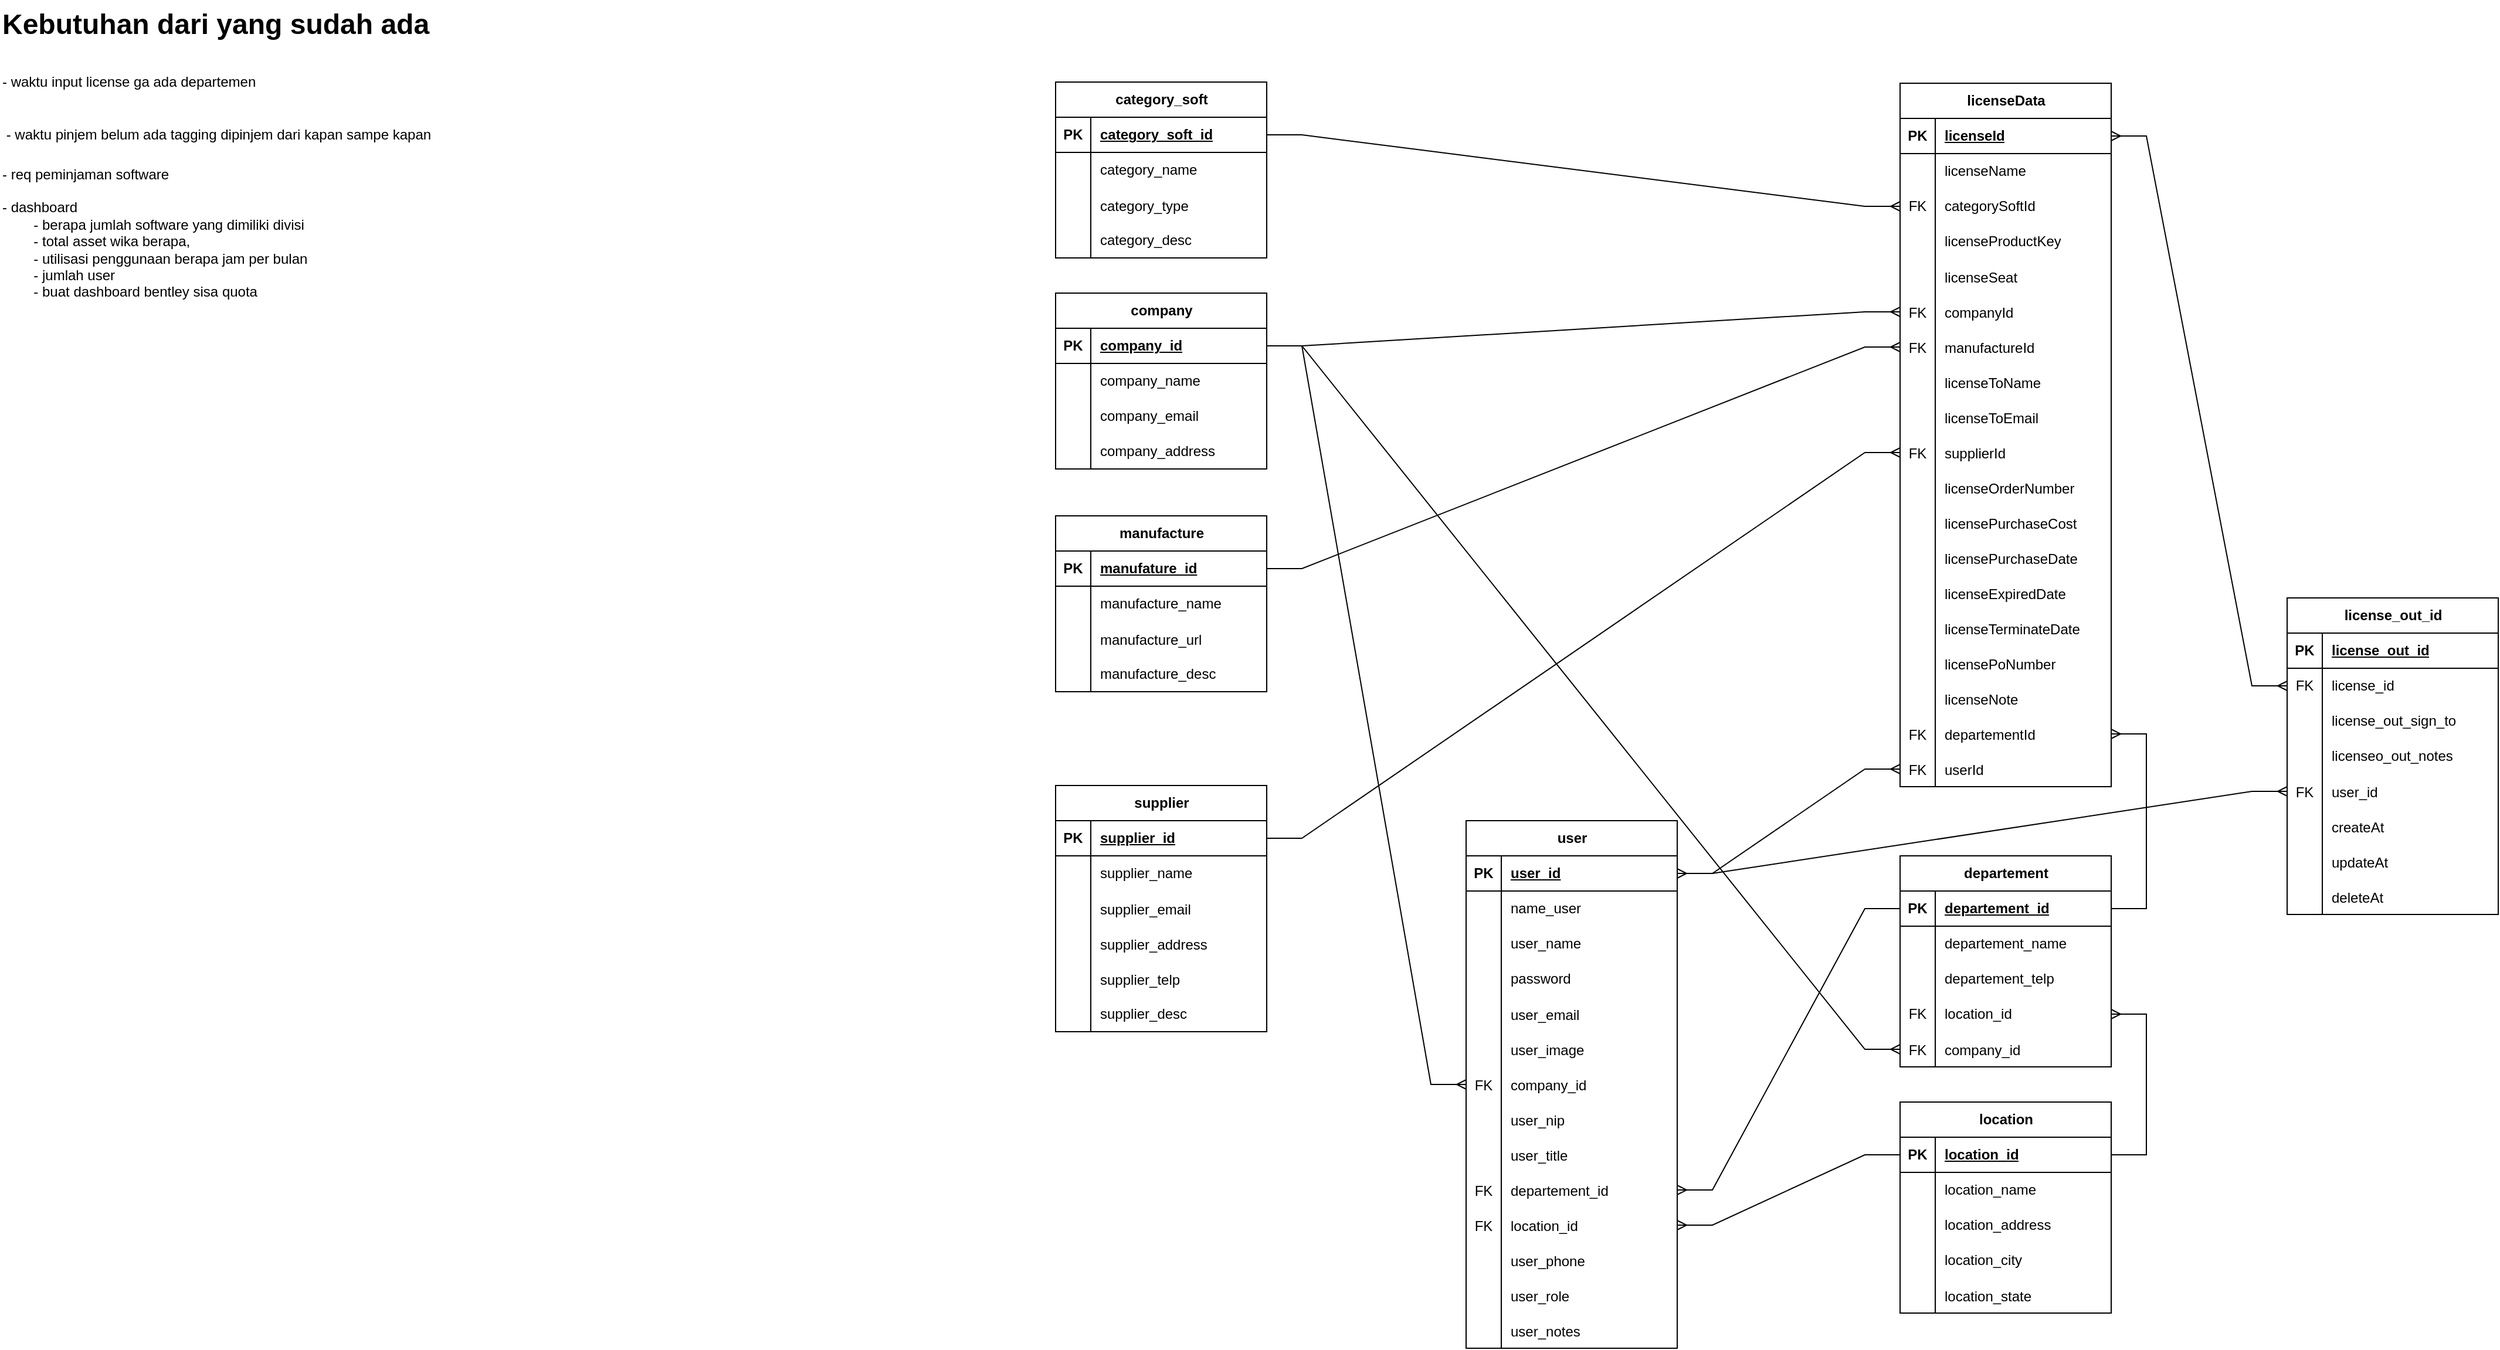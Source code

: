 <mxfile version="25.0.3">
  <diagram name="Page-1" id="St_gWor0zuXyqhp3vPJv">
    <mxGraphModel dx="892" dy="671" grid="1" gridSize="10" guides="1" tooltips="1" connect="1" arrows="1" fold="1" page="1" pageScale="1" pageWidth="850" pageHeight="1100" math="0" shadow="0">
      <root>
        <mxCell id="0" />
        <mxCell id="1" parent="0" />
        <mxCell id="xkP1KCEFJ3HslgAna_CT-40" value="&lt;h1 style=&quot;margin-top: 0px;&quot;&gt;&lt;span style=&quot;background-color: initial;&quot;&gt;Kebutuhan dari yang sudah ada&lt;/span&gt;&lt;/h1&gt;&lt;h1 style=&quot;margin-top: 0px;&quot;&gt;&lt;span style=&quot;font-size: 12px; font-weight: 400;&quot;&gt;- waktu input license ga ada departemen&amp;nbsp;&lt;/span&gt;&lt;/h1&gt;&lt;h1 style=&quot;margin-top: 0px;&quot;&gt;&lt;span style=&quot;font-size: 12px; font-weight: 400; background-color: initial;&quot;&gt;&amp;nbsp;- waktu pinjem belum ada tagging dipinjem dari kapan sampe kapan&amp;nbsp;&lt;/span&gt;&lt;/h1&gt;&lt;div&gt;&lt;span style=&quot;font-size: 12px; font-weight: 400; background-color: initial;&quot;&gt;- req peminjaman software&amp;nbsp;&lt;/span&gt;&lt;/div&gt;&lt;div&gt;&lt;span style=&quot;font-size: 12px; font-weight: 400; background-color: initial;&quot;&gt;&lt;br&gt;&lt;/span&gt;&lt;/div&gt;&lt;div&gt;&lt;span style=&quot;font-size: 12px; font-weight: 400; background-color: initial;&quot;&gt;- dashboard&amp;nbsp;&lt;/span&gt;&lt;/div&gt;&lt;div&gt;&lt;span style=&quot;font-size: 12px; font-weight: 400; background-color: initial;&quot;&gt;&lt;span style=&quot;white-space: pre;&quot;&gt;&#x9;&lt;/span&gt;- berapa jumlah software yang dimiliki divisi&amp;nbsp;&lt;/span&gt;&lt;/div&gt;&lt;div&gt;&lt;span style=&quot;white-space: pre;&quot;&gt;&#x9;&lt;/span&gt;- total asset wika berapa,&amp;nbsp;&lt;/div&gt;&lt;div&gt;&lt;span style=&quot;white-space: pre;&quot;&gt;&#x9;&lt;/span&gt;- utilisasi penggunaan berapa jam per bulan&lt;/div&gt;&lt;div&gt;&lt;span style=&quot;white-space: pre;&quot;&gt;&#x9;&lt;/span&gt;- jumlah user&lt;/div&gt;&lt;div&gt;&lt;span style=&quot;white-space: pre;&quot;&gt;&#x9;&lt;/span&gt;- buat dashboard bentley sisa quota&amp;nbsp;&lt;br&gt;&lt;/div&gt;&lt;div&gt;&lt;br&gt;&lt;/div&gt;&lt;div&gt;&lt;br&gt;&lt;/div&gt;" style="text;html=1;whiteSpace=wrap;overflow=hidden;rounded=0;" parent="1" vertex="1">
          <mxGeometry x="30" y="30" width="620" height="290" as="geometry" />
        </mxCell>
        <mxCell id="3h0Zcfst8jdfwLUjQJYQ-18" value="category_soft" style="shape=table;startSize=30;container=1;collapsible=1;childLayout=tableLayout;fixedRows=1;rowLines=0;fontStyle=1;align=center;resizeLast=1;html=1;" parent="1" vertex="1">
          <mxGeometry x="930" y="100" width="180" height="150" as="geometry" />
        </mxCell>
        <mxCell id="3h0Zcfst8jdfwLUjQJYQ-19" value="" style="shape=tableRow;horizontal=0;startSize=0;swimlaneHead=0;swimlaneBody=0;fillColor=none;collapsible=0;dropTarget=0;points=[[0,0.5],[1,0.5]];portConstraint=eastwest;top=0;left=0;right=0;bottom=1;" parent="3h0Zcfst8jdfwLUjQJYQ-18" vertex="1">
          <mxGeometry y="30" width="180" height="30" as="geometry" />
        </mxCell>
        <mxCell id="3h0Zcfst8jdfwLUjQJYQ-20" value="PK" style="shape=partialRectangle;connectable=0;fillColor=none;top=0;left=0;bottom=0;right=0;fontStyle=1;overflow=hidden;whiteSpace=wrap;html=1;" parent="3h0Zcfst8jdfwLUjQJYQ-19" vertex="1">
          <mxGeometry width="30" height="30" as="geometry">
            <mxRectangle width="30" height="30" as="alternateBounds" />
          </mxGeometry>
        </mxCell>
        <mxCell id="3h0Zcfst8jdfwLUjQJYQ-21" value="category_soft_id" style="shape=partialRectangle;connectable=0;fillColor=none;top=0;left=0;bottom=0;right=0;align=left;spacingLeft=6;fontStyle=5;overflow=hidden;whiteSpace=wrap;html=1;" parent="3h0Zcfst8jdfwLUjQJYQ-19" vertex="1">
          <mxGeometry x="30" width="150" height="30" as="geometry">
            <mxRectangle width="150" height="30" as="alternateBounds" />
          </mxGeometry>
        </mxCell>
        <mxCell id="3h0Zcfst8jdfwLUjQJYQ-22" value="" style="shape=tableRow;horizontal=0;startSize=0;swimlaneHead=0;swimlaneBody=0;fillColor=none;collapsible=0;dropTarget=0;points=[[0,0.5],[1,0.5]];portConstraint=eastwest;top=0;left=0;right=0;bottom=0;" parent="3h0Zcfst8jdfwLUjQJYQ-18" vertex="1">
          <mxGeometry y="60" width="180" height="30" as="geometry" />
        </mxCell>
        <mxCell id="3h0Zcfst8jdfwLUjQJYQ-23" value="" style="shape=partialRectangle;connectable=0;fillColor=none;top=0;left=0;bottom=0;right=0;editable=1;overflow=hidden;whiteSpace=wrap;html=1;" parent="3h0Zcfst8jdfwLUjQJYQ-22" vertex="1">
          <mxGeometry width="30" height="30" as="geometry">
            <mxRectangle width="30" height="30" as="alternateBounds" />
          </mxGeometry>
        </mxCell>
        <mxCell id="3h0Zcfst8jdfwLUjQJYQ-24" value="category_name" style="shape=partialRectangle;connectable=0;fillColor=none;top=0;left=0;bottom=0;right=0;align=left;spacingLeft=6;overflow=hidden;whiteSpace=wrap;html=1;" parent="3h0Zcfst8jdfwLUjQJYQ-22" vertex="1">
          <mxGeometry x="30" width="150" height="30" as="geometry">
            <mxRectangle width="150" height="30" as="alternateBounds" />
          </mxGeometry>
        </mxCell>
        <mxCell id="clofzs-5poBFxQJtycyl-2" value="" style="shape=tableRow;horizontal=0;startSize=0;swimlaneHead=0;swimlaneBody=0;fillColor=none;collapsible=0;dropTarget=0;points=[[0,0.5],[1,0.5]];portConstraint=eastwest;top=0;left=0;right=0;bottom=0;" vertex="1" parent="3h0Zcfst8jdfwLUjQJYQ-18">
          <mxGeometry y="90" width="180" height="30" as="geometry" />
        </mxCell>
        <mxCell id="clofzs-5poBFxQJtycyl-3" value="" style="shape=partialRectangle;connectable=0;fillColor=none;top=0;left=0;bottom=0;right=0;editable=1;overflow=hidden;" vertex="1" parent="clofzs-5poBFxQJtycyl-2">
          <mxGeometry width="30" height="30" as="geometry">
            <mxRectangle width="30" height="30" as="alternateBounds" />
          </mxGeometry>
        </mxCell>
        <mxCell id="clofzs-5poBFxQJtycyl-4" value="category_type" style="shape=partialRectangle;connectable=0;fillColor=none;top=0;left=0;bottom=0;right=0;align=left;spacingLeft=6;overflow=hidden;" vertex="1" parent="clofzs-5poBFxQJtycyl-2">
          <mxGeometry x="30" width="150" height="30" as="geometry">
            <mxRectangle width="150" height="30" as="alternateBounds" />
          </mxGeometry>
        </mxCell>
        <mxCell id="3h0Zcfst8jdfwLUjQJYQ-25" value="" style="shape=tableRow;horizontal=0;startSize=0;swimlaneHead=0;swimlaneBody=0;fillColor=none;collapsible=0;dropTarget=0;points=[[0,0.5],[1,0.5]];portConstraint=eastwest;top=0;left=0;right=0;bottom=0;" parent="3h0Zcfst8jdfwLUjQJYQ-18" vertex="1">
          <mxGeometry y="120" width="180" height="30" as="geometry" />
        </mxCell>
        <mxCell id="3h0Zcfst8jdfwLUjQJYQ-26" value="" style="shape=partialRectangle;connectable=0;fillColor=none;top=0;left=0;bottom=0;right=0;editable=1;overflow=hidden;whiteSpace=wrap;html=1;" parent="3h0Zcfst8jdfwLUjQJYQ-25" vertex="1">
          <mxGeometry width="30" height="30" as="geometry">
            <mxRectangle width="30" height="30" as="alternateBounds" />
          </mxGeometry>
        </mxCell>
        <mxCell id="3h0Zcfst8jdfwLUjQJYQ-27" value="category_desc" style="shape=partialRectangle;connectable=0;fillColor=none;top=0;left=0;bottom=0;right=0;align=left;spacingLeft=6;overflow=hidden;whiteSpace=wrap;html=1;" parent="3h0Zcfst8jdfwLUjQJYQ-25" vertex="1">
          <mxGeometry x="30" width="150" height="30" as="geometry">
            <mxRectangle width="150" height="30" as="alternateBounds" />
          </mxGeometry>
        </mxCell>
        <mxCell id="3h0Zcfst8jdfwLUjQJYQ-5" value="licenseData" style="shape=table;startSize=30;container=1;collapsible=1;childLayout=tableLayout;fixedRows=1;rowLines=0;fontStyle=1;align=center;resizeLast=1;html=1;" parent="1" vertex="1">
          <mxGeometry x="1650" y="101" width="180" height="600" as="geometry" />
        </mxCell>
        <mxCell id="3h0Zcfst8jdfwLUjQJYQ-6" value="" style="shape=tableRow;horizontal=0;startSize=0;swimlaneHead=0;swimlaneBody=0;fillColor=none;collapsible=0;dropTarget=0;points=[[0,0.5],[1,0.5]];portConstraint=eastwest;top=0;left=0;right=0;bottom=1;" parent="3h0Zcfst8jdfwLUjQJYQ-5" vertex="1">
          <mxGeometry y="30" width="180" height="30" as="geometry" />
        </mxCell>
        <mxCell id="3h0Zcfst8jdfwLUjQJYQ-7" value="PK" style="shape=partialRectangle;connectable=0;fillColor=none;top=0;left=0;bottom=0;right=0;fontStyle=1;overflow=hidden;whiteSpace=wrap;html=1;" parent="3h0Zcfst8jdfwLUjQJYQ-6" vertex="1">
          <mxGeometry width="30" height="30" as="geometry">
            <mxRectangle width="30" height="30" as="alternateBounds" />
          </mxGeometry>
        </mxCell>
        <mxCell id="3h0Zcfst8jdfwLUjQJYQ-8" value="licenseId" style="shape=partialRectangle;connectable=0;fillColor=none;top=0;left=0;bottom=0;right=0;align=left;spacingLeft=6;fontStyle=5;overflow=hidden;whiteSpace=wrap;html=1;" parent="3h0Zcfst8jdfwLUjQJYQ-6" vertex="1">
          <mxGeometry x="30" width="150" height="30" as="geometry">
            <mxRectangle width="150" height="30" as="alternateBounds" />
          </mxGeometry>
        </mxCell>
        <mxCell id="3h0Zcfst8jdfwLUjQJYQ-9" value="" style="shape=tableRow;horizontal=0;startSize=0;swimlaneHead=0;swimlaneBody=0;fillColor=none;collapsible=0;dropTarget=0;points=[[0,0.5],[1,0.5]];portConstraint=eastwest;top=0;left=0;right=0;bottom=0;" parent="3h0Zcfst8jdfwLUjQJYQ-5" vertex="1">
          <mxGeometry y="60" width="180" height="30" as="geometry" />
        </mxCell>
        <mxCell id="3h0Zcfst8jdfwLUjQJYQ-10" value="" style="shape=partialRectangle;connectable=0;fillColor=none;top=0;left=0;bottom=0;right=0;editable=1;overflow=hidden;whiteSpace=wrap;html=1;" parent="3h0Zcfst8jdfwLUjQJYQ-9" vertex="1">
          <mxGeometry width="30" height="30" as="geometry">
            <mxRectangle width="30" height="30" as="alternateBounds" />
          </mxGeometry>
        </mxCell>
        <mxCell id="3h0Zcfst8jdfwLUjQJYQ-11" value="licenseName" style="shape=partialRectangle;connectable=0;fillColor=none;top=0;left=0;bottom=0;right=0;align=left;spacingLeft=6;overflow=hidden;whiteSpace=wrap;html=1;" parent="3h0Zcfst8jdfwLUjQJYQ-9" vertex="1">
          <mxGeometry x="30" width="150" height="30" as="geometry">
            <mxRectangle width="150" height="30" as="alternateBounds" />
          </mxGeometry>
        </mxCell>
        <mxCell id="3h0Zcfst8jdfwLUjQJYQ-12" value="" style="shape=tableRow;horizontal=0;startSize=0;swimlaneHead=0;swimlaneBody=0;fillColor=none;collapsible=0;dropTarget=0;points=[[0,0.5],[1,0.5]];portConstraint=eastwest;top=0;left=0;right=0;bottom=0;" parent="3h0Zcfst8jdfwLUjQJYQ-5" vertex="1">
          <mxGeometry y="90" width="180" height="30" as="geometry" />
        </mxCell>
        <mxCell id="3h0Zcfst8jdfwLUjQJYQ-13" value="FK" style="shape=partialRectangle;connectable=0;fillColor=none;top=0;left=0;bottom=0;right=0;editable=1;overflow=hidden;whiteSpace=wrap;html=1;" parent="3h0Zcfst8jdfwLUjQJYQ-12" vertex="1">
          <mxGeometry width="30" height="30" as="geometry">
            <mxRectangle width="30" height="30" as="alternateBounds" />
          </mxGeometry>
        </mxCell>
        <mxCell id="3h0Zcfst8jdfwLUjQJYQ-14" value="categorySoftId" style="shape=partialRectangle;connectable=0;fillColor=none;top=0;left=0;bottom=0;right=0;align=left;spacingLeft=6;overflow=hidden;whiteSpace=wrap;html=1;" parent="3h0Zcfst8jdfwLUjQJYQ-12" vertex="1">
          <mxGeometry x="30" width="150" height="30" as="geometry">
            <mxRectangle width="150" height="30" as="alternateBounds" />
          </mxGeometry>
        </mxCell>
        <mxCell id="3h0Zcfst8jdfwLUjQJYQ-15" value="" style="shape=tableRow;horizontal=0;startSize=0;swimlaneHead=0;swimlaneBody=0;fillColor=none;collapsible=0;dropTarget=0;points=[[0,0.5],[1,0.5]];portConstraint=eastwest;top=0;left=0;right=0;bottom=0;" parent="3h0Zcfst8jdfwLUjQJYQ-5" vertex="1">
          <mxGeometry y="120" width="180" height="30" as="geometry" />
        </mxCell>
        <mxCell id="3h0Zcfst8jdfwLUjQJYQ-16" value="" style="shape=partialRectangle;connectable=0;fillColor=none;top=0;left=0;bottom=0;right=0;editable=1;overflow=hidden;whiteSpace=wrap;html=1;" parent="3h0Zcfst8jdfwLUjQJYQ-15" vertex="1">
          <mxGeometry width="30" height="30" as="geometry">
            <mxRectangle width="30" height="30" as="alternateBounds" />
          </mxGeometry>
        </mxCell>
        <mxCell id="3h0Zcfst8jdfwLUjQJYQ-17" value="licenseProductKey" style="shape=partialRectangle;connectable=0;fillColor=none;top=0;left=0;bottom=0;right=0;align=left;spacingLeft=6;overflow=hidden;whiteSpace=wrap;html=1;" parent="3h0Zcfst8jdfwLUjQJYQ-15" vertex="1">
          <mxGeometry x="30" width="150" height="30" as="geometry">
            <mxRectangle width="150" height="30" as="alternateBounds" />
          </mxGeometry>
        </mxCell>
        <mxCell id="3h0Zcfst8jdfwLUjQJYQ-41" value="" style="shape=tableRow;horizontal=0;startSize=0;swimlaneHead=0;swimlaneBody=0;fillColor=none;collapsible=0;dropTarget=0;points=[[0,0.5],[1,0.5]];portConstraint=eastwest;top=0;left=0;right=0;bottom=0;" parent="3h0Zcfst8jdfwLUjQJYQ-5" vertex="1">
          <mxGeometry y="150" width="180" height="30" as="geometry" />
        </mxCell>
        <mxCell id="3h0Zcfst8jdfwLUjQJYQ-42" value="" style="shape=partialRectangle;connectable=0;fillColor=none;top=0;left=0;bottom=0;right=0;editable=1;overflow=hidden;" parent="3h0Zcfst8jdfwLUjQJYQ-41" vertex="1">
          <mxGeometry width="30" height="30" as="geometry">
            <mxRectangle width="30" height="30" as="alternateBounds" />
          </mxGeometry>
        </mxCell>
        <mxCell id="3h0Zcfst8jdfwLUjQJYQ-43" value="licenseSeat" style="shape=partialRectangle;connectable=0;fillColor=none;top=0;left=0;bottom=0;right=0;align=left;spacingLeft=6;overflow=hidden;" parent="3h0Zcfst8jdfwLUjQJYQ-41" vertex="1">
          <mxGeometry x="30" width="150" height="30" as="geometry">
            <mxRectangle width="150" height="30" as="alternateBounds" />
          </mxGeometry>
        </mxCell>
        <mxCell id="3h0Zcfst8jdfwLUjQJYQ-44" value="" style="shape=tableRow;horizontal=0;startSize=0;swimlaneHead=0;swimlaneBody=0;fillColor=none;collapsible=0;dropTarget=0;points=[[0,0.5],[1,0.5]];portConstraint=eastwest;top=0;left=0;right=0;bottom=0;" parent="3h0Zcfst8jdfwLUjQJYQ-5" vertex="1">
          <mxGeometry y="180" width="180" height="30" as="geometry" />
        </mxCell>
        <mxCell id="3h0Zcfst8jdfwLUjQJYQ-45" value="FK" style="shape=partialRectangle;connectable=0;fillColor=none;top=0;left=0;bottom=0;right=0;editable=1;overflow=hidden;" parent="3h0Zcfst8jdfwLUjQJYQ-44" vertex="1">
          <mxGeometry width="30" height="30" as="geometry">
            <mxRectangle width="30" height="30" as="alternateBounds" />
          </mxGeometry>
        </mxCell>
        <mxCell id="3h0Zcfst8jdfwLUjQJYQ-46" value="companyId" style="shape=partialRectangle;connectable=0;fillColor=none;top=0;left=0;bottom=0;right=0;align=left;spacingLeft=6;overflow=hidden;" parent="3h0Zcfst8jdfwLUjQJYQ-44" vertex="1">
          <mxGeometry x="30" width="150" height="30" as="geometry">
            <mxRectangle width="150" height="30" as="alternateBounds" />
          </mxGeometry>
        </mxCell>
        <mxCell id="3h0Zcfst8jdfwLUjQJYQ-60" value="" style="shape=tableRow;horizontal=0;startSize=0;swimlaneHead=0;swimlaneBody=0;fillColor=none;collapsible=0;dropTarget=0;points=[[0,0.5],[1,0.5]];portConstraint=eastwest;top=0;left=0;right=0;bottom=0;" parent="3h0Zcfst8jdfwLUjQJYQ-5" vertex="1">
          <mxGeometry y="210" width="180" height="30" as="geometry" />
        </mxCell>
        <mxCell id="3h0Zcfst8jdfwLUjQJYQ-61" value="FK" style="shape=partialRectangle;connectable=0;fillColor=none;top=0;left=0;bottom=0;right=0;editable=1;overflow=hidden;" parent="3h0Zcfst8jdfwLUjQJYQ-60" vertex="1">
          <mxGeometry width="30" height="30" as="geometry">
            <mxRectangle width="30" height="30" as="alternateBounds" />
          </mxGeometry>
        </mxCell>
        <mxCell id="3h0Zcfst8jdfwLUjQJYQ-62" value="manufactureId" style="shape=partialRectangle;connectable=0;fillColor=none;top=0;left=0;bottom=0;right=0;align=left;spacingLeft=6;overflow=hidden;" parent="3h0Zcfst8jdfwLUjQJYQ-60" vertex="1">
          <mxGeometry x="30" width="150" height="30" as="geometry">
            <mxRectangle width="150" height="30" as="alternateBounds" />
          </mxGeometry>
        </mxCell>
        <mxCell id="3h0Zcfst8jdfwLUjQJYQ-89" value="" style="shape=tableRow;horizontal=0;startSize=0;swimlaneHead=0;swimlaneBody=0;fillColor=none;collapsible=0;dropTarget=0;points=[[0,0.5],[1,0.5]];portConstraint=eastwest;top=0;left=0;right=0;bottom=0;" parent="3h0Zcfst8jdfwLUjQJYQ-5" vertex="1">
          <mxGeometry y="240" width="180" height="30" as="geometry" />
        </mxCell>
        <mxCell id="3h0Zcfst8jdfwLUjQJYQ-90" value="" style="shape=partialRectangle;connectable=0;fillColor=none;top=0;left=0;bottom=0;right=0;editable=1;overflow=hidden;" parent="3h0Zcfst8jdfwLUjQJYQ-89" vertex="1">
          <mxGeometry width="30" height="30" as="geometry">
            <mxRectangle width="30" height="30" as="alternateBounds" />
          </mxGeometry>
        </mxCell>
        <mxCell id="3h0Zcfst8jdfwLUjQJYQ-91" value="licenseToName" style="shape=partialRectangle;connectable=0;fillColor=none;top=0;left=0;bottom=0;right=0;align=left;spacingLeft=6;overflow=hidden;" parent="3h0Zcfst8jdfwLUjQJYQ-89" vertex="1">
          <mxGeometry x="30" width="150" height="30" as="geometry">
            <mxRectangle width="150" height="30" as="alternateBounds" />
          </mxGeometry>
        </mxCell>
        <mxCell id="3h0Zcfst8jdfwLUjQJYQ-92" value="" style="shape=tableRow;horizontal=0;startSize=0;swimlaneHead=0;swimlaneBody=0;fillColor=none;collapsible=0;dropTarget=0;points=[[0,0.5],[1,0.5]];portConstraint=eastwest;top=0;left=0;right=0;bottom=0;" parent="3h0Zcfst8jdfwLUjQJYQ-5" vertex="1">
          <mxGeometry y="270" width="180" height="30" as="geometry" />
        </mxCell>
        <mxCell id="3h0Zcfst8jdfwLUjQJYQ-93" value="" style="shape=partialRectangle;connectable=0;fillColor=none;top=0;left=0;bottom=0;right=0;editable=1;overflow=hidden;" parent="3h0Zcfst8jdfwLUjQJYQ-92" vertex="1">
          <mxGeometry width="30" height="30" as="geometry">
            <mxRectangle width="30" height="30" as="alternateBounds" />
          </mxGeometry>
        </mxCell>
        <mxCell id="3h0Zcfst8jdfwLUjQJYQ-94" value="licenseToEmail" style="shape=partialRectangle;connectable=0;fillColor=none;top=0;left=0;bottom=0;right=0;align=left;spacingLeft=6;overflow=hidden;" parent="3h0Zcfst8jdfwLUjQJYQ-92" vertex="1">
          <mxGeometry x="30" width="150" height="30" as="geometry">
            <mxRectangle width="150" height="30" as="alternateBounds" />
          </mxGeometry>
        </mxCell>
        <mxCell id="3h0Zcfst8jdfwLUjQJYQ-96" value="" style="shape=tableRow;horizontal=0;startSize=0;swimlaneHead=0;swimlaneBody=0;fillColor=none;collapsible=0;dropTarget=0;points=[[0,0.5],[1,0.5]];portConstraint=eastwest;top=0;left=0;right=0;bottom=0;" parent="3h0Zcfst8jdfwLUjQJYQ-5" vertex="1">
          <mxGeometry y="300" width="180" height="30" as="geometry" />
        </mxCell>
        <mxCell id="3h0Zcfst8jdfwLUjQJYQ-97" value="FK" style="shape=partialRectangle;connectable=0;fillColor=none;top=0;left=0;bottom=0;right=0;editable=1;overflow=hidden;" parent="3h0Zcfst8jdfwLUjQJYQ-96" vertex="1">
          <mxGeometry width="30" height="30" as="geometry">
            <mxRectangle width="30" height="30" as="alternateBounds" />
          </mxGeometry>
        </mxCell>
        <mxCell id="3h0Zcfst8jdfwLUjQJYQ-98" value="supplierId" style="shape=partialRectangle;connectable=0;fillColor=none;top=0;left=0;bottom=0;right=0;align=left;spacingLeft=6;overflow=hidden;" parent="3h0Zcfst8jdfwLUjQJYQ-96" vertex="1">
          <mxGeometry x="30" width="150" height="30" as="geometry">
            <mxRectangle width="150" height="30" as="alternateBounds" />
          </mxGeometry>
        </mxCell>
        <mxCell id="3h0Zcfst8jdfwLUjQJYQ-112" value="" style="shape=tableRow;horizontal=0;startSize=0;swimlaneHead=0;swimlaneBody=0;fillColor=none;collapsible=0;dropTarget=0;points=[[0,0.5],[1,0.5]];portConstraint=eastwest;top=0;left=0;right=0;bottom=0;" parent="3h0Zcfst8jdfwLUjQJYQ-5" vertex="1">
          <mxGeometry y="330" width="180" height="30" as="geometry" />
        </mxCell>
        <mxCell id="3h0Zcfst8jdfwLUjQJYQ-113" value="" style="shape=partialRectangle;connectable=0;fillColor=none;top=0;left=0;bottom=0;right=0;editable=1;overflow=hidden;" parent="3h0Zcfst8jdfwLUjQJYQ-112" vertex="1">
          <mxGeometry width="30" height="30" as="geometry">
            <mxRectangle width="30" height="30" as="alternateBounds" />
          </mxGeometry>
        </mxCell>
        <mxCell id="3h0Zcfst8jdfwLUjQJYQ-114" value="licenseOrderNumber" style="shape=partialRectangle;connectable=0;fillColor=none;top=0;left=0;bottom=0;right=0;align=left;spacingLeft=6;overflow=hidden;" parent="3h0Zcfst8jdfwLUjQJYQ-112" vertex="1">
          <mxGeometry x="30" width="150" height="30" as="geometry">
            <mxRectangle width="150" height="30" as="alternateBounds" />
          </mxGeometry>
        </mxCell>
        <mxCell id="3h0Zcfst8jdfwLUjQJYQ-115" value="" style="shape=tableRow;horizontal=0;startSize=0;swimlaneHead=0;swimlaneBody=0;fillColor=none;collapsible=0;dropTarget=0;points=[[0,0.5],[1,0.5]];portConstraint=eastwest;top=0;left=0;right=0;bottom=0;" parent="3h0Zcfst8jdfwLUjQJYQ-5" vertex="1">
          <mxGeometry y="360" width="180" height="30" as="geometry" />
        </mxCell>
        <mxCell id="3h0Zcfst8jdfwLUjQJYQ-116" value="" style="shape=partialRectangle;connectable=0;fillColor=none;top=0;left=0;bottom=0;right=0;editable=1;overflow=hidden;" parent="3h0Zcfst8jdfwLUjQJYQ-115" vertex="1">
          <mxGeometry width="30" height="30" as="geometry">
            <mxRectangle width="30" height="30" as="alternateBounds" />
          </mxGeometry>
        </mxCell>
        <mxCell id="3h0Zcfst8jdfwLUjQJYQ-117" value="licensePurchaseCost" style="shape=partialRectangle;connectable=0;fillColor=none;top=0;left=0;bottom=0;right=0;align=left;spacingLeft=6;overflow=hidden;" parent="3h0Zcfst8jdfwLUjQJYQ-115" vertex="1">
          <mxGeometry x="30" width="150" height="30" as="geometry">
            <mxRectangle width="150" height="30" as="alternateBounds" />
          </mxGeometry>
        </mxCell>
        <mxCell id="3h0Zcfst8jdfwLUjQJYQ-118" value="" style="shape=tableRow;horizontal=0;startSize=0;swimlaneHead=0;swimlaneBody=0;fillColor=none;collapsible=0;dropTarget=0;points=[[0,0.5],[1,0.5]];portConstraint=eastwest;top=0;left=0;right=0;bottom=0;" parent="3h0Zcfst8jdfwLUjQJYQ-5" vertex="1">
          <mxGeometry y="390" width="180" height="30" as="geometry" />
        </mxCell>
        <mxCell id="3h0Zcfst8jdfwLUjQJYQ-119" value="" style="shape=partialRectangle;connectable=0;fillColor=none;top=0;left=0;bottom=0;right=0;editable=1;overflow=hidden;" parent="3h0Zcfst8jdfwLUjQJYQ-118" vertex="1">
          <mxGeometry width="30" height="30" as="geometry">
            <mxRectangle width="30" height="30" as="alternateBounds" />
          </mxGeometry>
        </mxCell>
        <mxCell id="3h0Zcfst8jdfwLUjQJYQ-120" value="licensePurchaseDate" style="shape=partialRectangle;connectable=0;fillColor=none;top=0;left=0;bottom=0;right=0;align=left;spacingLeft=6;overflow=hidden;" parent="3h0Zcfst8jdfwLUjQJYQ-118" vertex="1">
          <mxGeometry x="30" width="150" height="30" as="geometry">
            <mxRectangle width="150" height="30" as="alternateBounds" />
          </mxGeometry>
        </mxCell>
        <mxCell id="3h0Zcfst8jdfwLUjQJYQ-121" value="" style="shape=tableRow;horizontal=0;startSize=0;swimlaneHead=0;swimlaneBody=0;fillColor=none;collapsible=0;dropTarget=0;points=[[0,0.5],[1,0.5]];portConstraint=eastwest;top=0;left=0;right=0;bottom=0;" parent="3h0Zcfst8jdfwLUjQJYQ-5" vertex="1">
          <mxGeometry y="420" width="180" height="30" as="geometry" />
        </mxCell>
        <mxCell id="3h0Zcfst8jdfwLUjQJYQ-122" value="" style="shape=partialRectangle;connectable=0;fillColor=none;top=0;left=0;bottom=0;right=0;editable=1;overflow=hidden;" parent="3h0Zcfst8jdfwLUjQJYQ-121" vertex="1">
          <mxGeometry width="30" height="30" as="geometry">
            <mxRectangle width="30" height="30" as="alternateBounds" />
          </mxGeometry>
        </mxCell>
        <mxCell id="3h0Zcfst8jdfwLUjQJYQ-123" value="licenseExpiredDate" style="shape=partialRectangle;connectable=0;fillColor=none;top=0;left=0;bottom=0;right=0;align=left;spacingLeft=6;overflow=hidden;" parent="3h0Zcfst8jdfwLUjQJYQ-121" vertex="1">
          <mxGeometry x="30" width="150" height="30" as="geometry">
            <mxRectangle width="150" height="30" as="alternateBounds" />
          </mxGeometry>
        </mxCell>
        <mxCell id="3h0Zcfst8jdfwLUjQJYQ-124" value="" style="shape=tableRow;horizontal=0;startSize=0;swimlaneHead=0;swimlaneBody=0;fillColor=none;collapsible=0;dropTarget=0;points=[[0,0.5],[1,0.5]];portConstraint=eastwest;top=0;left=0;right=0;bottom=0;" parent="3h0Zcfst8jdfwLUjQJYQ-5" vertex="1">
          <mxGeometry y="450" width="180" height="30" as="geometry" />
        </mxCell>
        <mxCell id="3h0Zcfst8jdfwLUjQJYQ-125" value="" style="shape=partialRectangle;connectable=0;fillColor=none;top=0;left=0;bottom=0;right=0;editable=1;overflow=hidden;" parent="3h0Zcfst8jdfwLUjQJYQ-124" vertex="1">
          <mxGeometry width="30" height="30" as="geometry">
            <mxRectangle width="30" height="30" as="alternateBounds" />
          </mxGeometry>
        </mxCell>
        <mxCell id="3h0Zcfst8jdfwLUjQJYQ-126" value="licenseTerminateDate" style="shape=partialRectangle;connectable=0;fillColor=none;top=0;left=0;bottom=0;right=0;align=left;spacingLeft=6;overflow=hidden;" parent="3h0Zcfst8jdfwLUjQJYQ-124" vertex="1">
          <mxGeometry x="30" width="150" height="30" as="geometry">
            <mxRectangle width="150" height="30" as="alternateBounds" />
          </mxGeometry>
        </mxCell>
        <mxCell id="3h0Zcfst8jdfwLUjQJYQ-127" value="" style="shape=tableRow;horizontal=0;startSize=0;swimlaneHead=0;swimlaneBody=0;fillColor=none;collapsible=0;dropTarget=0;points=[[0,0.5],[1,0.5]];portConstraint=eastwest;top=0;left=0;right=0;bottom=0;" parent="3h0Zcfst8jdfwLUjQJYQ-5" vertex="1">
          <mxGeometry y="480" width="180" height="30" as="geometry" />
        </mxCell>
        <mxCell id="3h0Zcfst8jdfwLUjQJYQ-128" value="" style="shape=partialRectangle;connectable=0;fillColor=none;top=0;left=0;bottom=0;right=0;editable=1;overflow=hidden;" parent="3h0Zcfst8jdfwLUjQJYQ-127" vertex="1">
          <mxGeometry width="30" height="30" as="geometry">
            <mxRectangle width="30" height="30" as="alternateBounds" />
          </mxGeometry>
        </mxCell>
        <mxCell id="3h0Zcfst8jdfwLUjQJYQ-129" value="licensePoNumber" style="shape=partialRectangle;connectable=0;fillColor=none;top=0;left=0;bottom=0;right=0;align=left;spacingLeft=6;overflow=hidden;" parent="3h0Zcfst8jdfwLUjQJYQ-127" vertex="1">
          <mxGeometry x="30" width="150" height="30" as="geometry">
            <mxRectangle width="150" height="30" as="alternateBounds" />
          </mxGeometry>
        </mxCell>
        <mxCell id="3h0Zcfst8jdfwLUjQJYQ-130" value="" style="shape=tableRow;horizontal=0;startSize=0;swimlaneHead=0;swimlaneBody=0;fillColor=none;collapsible=0;dropTarget=0;points=[[0,0.5],[1,0.5]];portConstraint=eastwest;top=0;left=0;right=0;bottom=0;" parent="3h0Zcfst8jdfwLUjQJYQ-5" vertex="1">
          <mxGeometry y="510" width="180" height="30" as="geometry" />
        </mxCell>
        <mxCell id="3h0Zcfst8jdfwLUjQJYQ-131" value="" style="shape=partialRectangle;connectable=0;fillColor=none;top=0;left=0;bottom=0;right=0;editable=1;overflow=hidden;" parent="3h0Zcfst8jdfwLUjQJYQ-130" vertex="1">
          <mxGeometry width="30" height="30" as="geometry">
            <mxRectangle width="30" height="30" as="alternateBounds" />
          </mxGeometry>
        </mxCell>
        <mxCell id="3h0Zcfst8jdfwLUjQJYQ-132" value="licenseNote" style="shape=partialRectangle;connectable=0;fillColor=none;top=0;left=0;bottom=0;right=0;align=left;spacingLeft=6;overflow=hidden;" parent="3h0Zcfst8jdfwLUjQJYQ-130" vertex="1">
          <mxGeometry x="30" width="150" height="30" as="geometry">
            <mxRectangle width="150" height="30" as="alternateBounds" />
          </mxGeometry>
        </mxCell>
        <mxCell id="3h0Zcfst8jdfwLUjQJYQ-212" value="" style="shape=tableRow;horizontal=0;startSize=0;swimlaneHead=0;swimlaneBody=0;fillColor=none;collapsible=0;dropTarget=0;points=[[0,0.5],[1,0.5]];portConstraint=eastwest;top=0;left=0;right=0;bottom=0;" parent="3h0Zcfst8jdfwLUjQJYQ-5" vertex="1">
          <mxGeometry y="540" width="180" height="30" as="geometry" />
        </mxCell>
        <mxCell id="3h0Zcfst8jdfwLUjQJYQ-213" value="FK" style="shape=partialRectangle;connectable=0;fillColor=none;top=0;left=0;bottom=0;right=0;editable=1;overflow=hidden;" parent="3h0Zcfst8jdfwLUjQJYQ-212" vertex="1">
          <mxGeometry width="30" height="30" as="geometry">
            <mxRectangle width="30" height="30" as="alternateBounds" />
          </mxGeometry>
        </mxCell>
        <mxCell id="3h0Zcfst8jdfwLUjQJYQ-214" value="departementId" style="shape=partialRectangle;connectable=0;fillColor=none;top=0;left=0;bottom=0;right=0;align=left;spacingLeft=6;overflow=hidden;" parent="3h0Zcfst8jdfwLUjQJYQ-212" vertex="1">
          <mxGeometry x="30" width="150" height="30" as="geometry">
            <mxRectangle width="150" height="30" as="alternateBounds" />
          </mxGeometry>
        </mxCell>
        <mxCell id="3h0Zcfst8jdfwLUjQJYQ-262" value="" style="shape=tableRow;horizontal=0;startSize=0;swimlaneHead=0;swimlaneBody=0;fillColor=none;collapsible=0;dropTarget=0;points=[[0,0.5],[1,0.5]];portConstraint=eastwest;top=0;left=0;right=0;bottom=0;" parent="3h0Zcfst8jdfwLUjQJYQ-5" vertex="1">
          <mxGeometry y="570" width="180" height="30" as="geometry" />
        </mxCell>
        <mxCell id="3h0Zcfst8jdfwLUjQJYQ-263" value="FK" style="shape=partialRectangle;connectable=0;fillColor=none;top=0;left=0;bottom=0;right=0;editable=1;overflow=hidden;" parent="3h0Zcfst8jdfwLUjQJYQ-262" vertex="1">
          <mxGeometry width="30" height="30" as="geometry">
            <mxRectangle width="30" height="30" as="alternateBounds" />
          </mxGeometry>
        </mxCell>
        <mxCell id="3h0Zcfst8jdfwLUjQJYQ-264" value="userId" style="shape=partialRectangle;connectable=0;fillColor=none;top=0;left=0;bottom=0;right=0;align=left;spacingLeft=6;overflow=hidden;" parent="3h0Zcfst8jdfwLUjQJYQ-262" vertex="1">
          <mxGeometry x="30" width="150" height="30" as="geometry">
            <mxRectangle width="150" height="30" as="alternateBounds" />
          </mxGeometry>
        </mxCell>
        <mxCell id="3h0Zcfst8jdfwLUjQJYQ-47" value="company" style="shape=table;startSize=30;container=1;collapsible=1;childLayout=tableLayout;fixedRows=1;rowLines=0;fontStyle=1;align=center;resizeLast=1;html=1;" parent="1" vertex="1">
          <mxGeometry x="930" y="280" width="180" height="150" as="geometry" />
        </mxCell>
        <mxCell id="3h0Zcfst8jdfwLUjQJYQ-48" value="" style="shape=tableRow;horizontal=0;startSize=0;swimlaneHead=0;swimlaneBody=0;fillColor=none;collapsible=0;dropTarget=0;points=[[0,0.5],[1,0.5]];portConstraint=eastwest;top=0;left=0;right=0;bottom=1;" parent="3h0Zcfst8jdfwLUjQJYQ-47" vertex="1">
          <mxGeometry y="30" width="180" height="30" as="geometry" />
        </mxCell>
        <mxCell id="3h0Zcfst8jdfwLUjQJYQ-49" value="PK" style="shape=partialRectangle;connectable=0;fillColor=none;top=0;left=0;bottom=0;right=0;fontStyle=1;overflow=hidden;whiteSpace=wrap;html=1;" parent="3h0Zcfst8jdfwLUjQJYQ-48" vertex="1">
          <mxGeometry width="30" height="30" as="geometry">
            <mxRectangle width="30" height="30" as="alternateBounds" />
          </mxGeometry>
        </mxCell>
        <mxCell id="3h0Zcfst8jdfwLUjQJYQ-50" value="company_id" style="shape=partialRectangle;connectable=0;fillColor=none;top=0;left=0;bottom=0;right=0;align=left;spacingLeft=6;fontStyle=5;overflow=hidden;whiteSpace=wrap;html=1;" parent="3h0Zcfst8jdfwLUjQJYQ-48" vertex="1">
          <mxGeometry x="30" width="150" height="30" as="geometry">
            <mxRectangle width="150" height="30" as="alternateBounds" />
          </mxGeometry>
        </mxCell>
        <mxCell id="3h0Zcfst8jdfwLUjQJYQ-51" value="" style="shape=tableRow;horizontal=0;startSize=0;swimlaneHead=0;swimlaneBody=0;fillColor=none;collapsible=0;dropTarget=0;points=[[0,0.5],[1,0.5]];portConstraint=eastwest;top=0;left=0;right=0;bottom=0;" parent="3h0Zcfst8jdfwLUjQJYQ-47" vertex="1">
          <mxGeometry y="60" width="180" height="30" as="geometry" />
        </mxCell>
        <mxCell id="3h0Zcfst8jdfwLUjQJYQ-52" value="" style="shape=partialRectangle;connectable=0;fillColor=none;top=0;left=0;bottom=0;right=0;editable=1;overflow=hidden;whiteSpace=wrap;html=1;" parent="3h0Zcfst8jdfwLUjQJYQ-51" vertex="1">
          <mxGeometry width="30" height="30" as="geometry">
            <mxRectangle width="30" height="30" as="alternateBounds" />
          </mxGeometry>
        </mxCell>
        <mxCell id="3h0Zcfst8jdfwLUjQJYQ-53" value="company_name" style="shape=partialRectangle;connectable=0;fillColor=none;top=0;left=0;bottom=0;right=0;align=left;spacingLeft=6;overflow=hidden;whiteSpace=wrap;html=1;" parent="3h0Zcfst8jdfwLUjQJYQ-51" vertex="1">
          <mxGeometry x="30" width="150" height="30" as="geometry">
            <mxRectangle width="150" height="30" as="alternateBounds" />
          </mxGeometry>
        </mxCell>
        <mxCell id="3h0Zcfst8jdfwLUjQJYQ-57" value="" style="shape=tableRow;horizontal=0;startSize=0;swimlaneHead=0;swimlaneBody=0;fillColor=none;collapsible=0;dropTarget=0;points=[[0,0.5],[1,0.5]];portConstraint=eastwest;top=0;left=0;right=0;bottom=0;" parent="3h0Zcfst8jdfwLUjQJYQ-47" vertex="1">
          <mxGeometry y="90" width="180" height="30" as="geometry" />
        </mxCell>
        <mxCell id="3h0Zcfst8jdfwLUjQJYQ-58" value="" style="shape=partialRectangle;connectable=0;fillColor=none;top=0;left=0;bottom=0;right=0;editable=1;overflow=hidden;whiteSpace=wrap;html=1;" parent="3h0Zcfst8jdfwLUjQJYQ-57" vertex="1">
          <mxGeometry width="30" height="30" as="geometry">
            <mxRectangle width="30" height="30" as="alternateBounds" />
          </mxGeometry>
        </mxCell>
        <mxCell id="3h0Zcfst8jdfwLUjQJYQ-59" value="company_email" style="shape=partialRectangle;connectable=0;fillColor=none;top=0;left=0;bottom=0;right=0;align=left;spacingLeft=6;overflow=hidden;whiteSpace=wrap;html=1;" parent="3h0Zcfst8jdfwLUjQJYQ-57" vertex="1">
          <mxGeometry x="30" width="150" height="30" as="geometry">
            <mxRectangle width="150" height="30" as="alternateBounds" />
          </mxGeometry>
        </mxCell>
        <mxCell id="3h0Zcfst8jdfwLUjQJYQ-54" value="" style="shape=tableRow;horizontal=0;startSize=0;swimlaneHead=0;swimlaneBody=0;fillColor=none;collapsible=0;dropTarget=0;points=[[0,0.5],[1,0.5]];portConstraint=eastwest;top=0;left=0;right=0;bottom=0;" parent="3h0Zcfst8jdfwLUjQJYQ-47" vertex="1">
          <mxGeometry y="120" width="180" height="30" as="geometry" />
        </mxCell>
        <mxCell id="3h0Zcfst8jdfwLUjQJYQ-55" value="" style="shape=partialRectangle;connectable=0;fillColor=none;top=0;left=0;bottom=0;right=0;editable=1;overflow=hidden;whiteSpace=wrap;html=1;" parent="3h0Zcfst8jdfwLUjQJYQ-54" vertex="1">
          <mxGeometry width="30" height="30" as="geometry">
            <mxRectangle width="30" height="30" as="alternateBounds" />
          </mxGeometry>
        </mxCell>
        <mxCell id="3h0Zcfst8jdfwLUjQJYQ-56" value="company_address" style="shape=partialRectangle;connectable=0;fillColor=none;top=0;left=0;bottom=0;right=0;align=left;spacingLeft=6;overflow=hidden;whiteSpace=wrap;html=1;" parent="3h0Zcfst8jdfwLUjQJYQ-54" vertex="1">
          <mxGeometry x="30" width="150" height="30" as="geometry">
            <mxRectangle width="150" height="30" as="alternateBounds" />
          </mxGeometry>
        </mxCell>
        <mxCell id="3h0Zcfst8jdfwLUjQJYQ-76" value="manufacture" style="shape=table;startSize=30;container=1;collapsible=1;childLayout=tableLayout;fixedRows=1;rowLines=0;fontStyle=1;align=center;resizeLast=1;html=1;" parent="1" vertex="1">
          <mxGeometry x="930" y="470" width="180" height="150" as="geometry" />
        </mxCell>
        <mxCell id="3h0Zcfst8jdfwLUjQJYQ-77" value="" style="shape=tableRow;horizontal=0;startSize=0;swimlaneHead=0;swimlaneBody=0;fillColor=none;collapsible=0;dropTarget=0;points=[[0,0.5],[1,0.5]];portConstraint=eastwest;top=0;left=0;right=0;bottom=1;" parent="3h0Zcfst8jdfwLUjQJYQ-76" vertex="1">
          <mxGeometry y="30" width="180" height="30" as="geometry" />
        </mxCell>
        <mxCell id="3h0Zcfst8jdfwLUjQJYQ-78" value="PK" style="shape=partialRectangle;connectable=0;fillColor=none;top=0;left=0;bottom=0;right=0;fontStyle=1;overflow=hidden;whiteSpace=wrap;html=1;" parent="3h0Zcfst8jdfwLUjQJYQ-77" vertex="1">
          <mxGeometry width="30" height="30" as="geometry">
            <mxRectangle width="30" height="30" as="alternateBounds" />
          </mxGeometry>
        </mxCell>
        <mxCell id="3h0Zcfst8jdfwLUjQJYQ-79" value="manufature_id" style="shape=partialRectangle;connectable=0;fillColor=none;top=0;left=0;bottom=0;right=0;align=left;spacingLeft=6;fontStyle=5;overflow=hidden;whiteSpace=wrap;html=1;" parent="3h0Zcfst8jdfwLUjQJYQ-77" vertex="1">
          <mxGeometry x="30" width="150" height="30" as="geometry">
            <mxRectangle width="150" height="30" as="alternateBounds" />
          </mxGeometry>
        </mxCell>
        <mxCell id="3h0Zcfst8jdfwLUjQJYQ-80" value="" style="shape=tableRow;horizontal=0;startSize=0;swimlaneHead=0;swimlaneBody=0;fillColor=none;collapsible=0;dropTarget=0;points=[[0,0.5],[1,0.5]];portConstraint=eastwest;top=0;left=0;right=0;bottom=0;" parent="3h0Zcfst8jdfwLUjQJYQ-76" vertex="1">
          <mxGeometry y="60" width="180" height="30" as="geometry" />
        </mxCell>
        <mxCell id="3h0Zcfst8jdfwLUjQJYQ-81" value="" style="shape=partialRectangle;connectable=0;fillColor=none;top=0;left=0;bottom=0;right=0;editable=1;overflow=hidden;whiteSpace=wrap;html=1;" parent="3h0Zcfst8jdfwLUjQJYQ-80" vertex="1">
          <mxGeometry width="30" height="30" as="geometry">
            <mxRectangle width="30" height="30" as="alternateBounds" />
          </mxGeometry>
        </mxCell>
        <mxCell id="3h0Zcfst8jdfwLUjQJYQ-82" value="manufacture_name" style="shape=partialRectangle;connectable=0;fillColor=none;top=0;left=0;bottom=0;right=0;align=left;spacingLeft=6;overflow=hidden;whiteSpace=wrap;html=1;" parent="3h0Zcfst8jdfwLUjQJYQ-80" vertex="1">
          <mxGeometry x="30" width="150" height="30" as="geometry">
            <mxRectangle width="150" height="30" as="alternateBounds" />
          </mxGeometry>
        </mxCell>
        <mxCell id="3h0Zcfst8jdfwLUjQJYQ-191" value="" style="shape=tableRow;horizontal=0;startSize=0;swimlaneHead=0;swimlaneBody=0;fillColor=none;collapsible=0;dropTarget=0;points=[[0,0.5],[1,0.5]];portConstraint=eastwest;top=0;left=0;right=0;bottom=0;" parent="3h0Zcfst8jdfwLUjQJYQ-76" vertex="1">
          <mxGeometry y="90" width="180" height="30" as="geometry" />
        </mxCell>
        <mxCell id="3h0Zcfst8jdfwLUjQJYQ-192" value="" style="shape=partialRectangle;connectable=0;fillColor=none;top=0;left=0;bottom=0;right=0;editable=1;overflow=hidden;" parent="3h0Zcfst8jdfwLUjQJYQ-191" vertex="1">
          <mxGeometry width="30" height="30" as="geometry">
            <mxRectangle width="30" height="30" as="alternateBounds" />
          </mxGeometry>
        </mxCell>
        <mxCell id="3h0Zcfst8jdfwLUjQJYQ-193" value="manufacture_url" style="shape=partialRectangle;connectable=0;fillColor=none;top=0;left=0;bottom=0;right=0;align=left;spacingLeft=6;overflow=hidden;" parent="3h0Zcfst8jdfwLUjQJYQ-191" vertex="1">
          <mxGeometry x="30" width="150" height="30" as="geometry">
            <mxRectangle width="150" height="30" as="alternateBounds" />
          </mxGeometry>
        </mxCell>
        <mxCell id="3h0Zcfst8jdfwLUjQJYQ-83" value="" style="shape=tableRow;horizontal=0;startSize=0;swimlaneHead=0;swimlaneBody=0;fillColor=none;collapsible=0;dropTarget=0;points=[[0,0.5],[1,0.5]];portConstraint=eastwest;top=0;left=0;right=0;bottom=0;" parent="3h0Zcfst8jdfwLUjQJYQ-76" vertex="1">
          <mxGeometry y="120" width="180" height="30" as="geometry" />
        </mxCell>
        <mxCell id="3h0Zcfst8jdfwLUjQJYQ-84" value="" style="shape=partialRectangle;connectable=0;fillColor=none;top=0;left=0;bottom=0;right=0;editable=1;overflow=hidden;whiteSpace=wrap;html=1;" parent="3h0Zcfst8jdfwLUjQJYQ-83" vertex="1">
          <mxGeometry width="30" height="30" as="geometry">
            <mxRectangle width="30" height="30" as="alternateBounds" />
          </mxGeometry>
        </mxCell>
        <mxCell id="3h0Zcfst8jdfwLUjQJYQ-85" value="manufacture_desc" style="shape=partialRectangle;connectable=0;fillColor=none;top=0;left=0;bottom=0;right=0;align=left;spacingLeft=6;overflow=hidden;whiteSpace=wrap;html=1;" parent="3h0Zcfst8jdfwLUjQJYQ-83" vertex="1">
          <mxGeometry x="30" width="150" height="30" as="geometry">
            <mxRectangle width="150" height="30" as="alternateBounds" />
          </mxGeometry>
        </mxCell>
        <mxCell id="3h0Zcfst8jdfwLUjQJYQ-99" value="supplier" style="shape=table;startSize=30;container=1;collapsible=1;childLayout=tableLayout;fixedRows=1;rowLines=0;fontStyle=1;align=center;resizeLast=1;html=1;" parent="1" vertex="1">
          <mxGeometry x="930" y="700" width="180" height="210" as="geometry" />
        </mxCell>
        <mxCell id="3h0Zcfst8jdfwLUjQJYQ-100" value="" style="shape=tableRow;horizontal=0;startSize=0;swimlaneHead=0;swimlaneBody=0;fillColor=none;collapsible=0;dropTarget=0;points=[[0,0.5],[1,0.5]];portConstraint=eastwest;top=0;left=0;right=0;bottom=1;" parent="3h0Zcfst8jdfwLUjQJYQ-99" vertex="1">
          <mxGeometry y="30" width="180" height="30" as="geometry" />
        </mxCell>
        <mxCell id="3h0Zcfst8jdfwLUjQJYQ-101" value="PK" style="shape=partialRectangle;connectable=0;fillColor=none;top=0;left=0;bottom=0;right=0;fontStyle=1;overflow=hidden;whiteSpace=wrap;html=1;" parent="3h0Zcfst8jdfwLUjQJYQ-100" vertex="1">
          <mxGeometry width="30" height="30" as="geometry">
            <mxRectangle width="30" height="30" as="alternateBounds" />
          </mxGeometry>
        </mxCell>
        <mxCell id="3h0Zcfst8jdfwLUjQJYQ-102" value="supplier_id" style="shape=partialRectangle;connectable=0;fillColor=none;top=0;left=0;bottom=0;right=0;align=left;spacingLeft=6;fontStyle=5;overflow=hidden;whiteSpace=wrap;html=1;" parent="3h0Zcfst8jdfwLUjQJYQ-100" vertex="1">
          <mxGeometry x="30" width="150" height="30" as="geometry">
            <mxRectangle width="150" height="30" as="alternateBounds" />
          </mxGeometry>
        </mxCell>
        <mxCell id="3h0Zcfst8jdfwLUjQJYQ-103" value="" style="shape=tableRow;horizontal=0;startSize=0;swimlaneHead=0;swimlaneBody=0;fillColor=none;collapsible=0;dropTarget=0;points=[[0,0.5],[1,0.5]];portConstraint=eastwest;top=0;left=0;right=0;bottom=0;" parent="3h0Zcfst8jdfwLUjQJYQ-99" vertex="1">
          <mxGeometry y="60" width="180" height="30" as="geometry" />
        </mxCell>
        <mxCell id="3h0Zcfst8jdfwLUjQJYQ-104" value="" style="shape=partialRectangle;connectable=0;fillColor=none;top=0;left=0;bottom=0;right=0;editable=1;overflow=hidden;whiteSpace=wrap;html=1;" parent="3h0Zcfst8jdfwLUjQJYQ-103" vertex="1">
          <mxGeometry width="30" height="30" as="geometry">
            <mxRectangle width="30" height="30" as="alternateBounds" />
          </mxGeometry>
        </mxCell>
        <mxCell id="3h0Zcfst8jdfwLUjQJYQ-105" value="supplier_name" style="shape=partialRectangle;connectable=0;fillColor=none;top=0;left=0;bottom=0;right=0;align=left;spacingLeft=6;overflow=hidden;whiteSpace=wrap;html=1;" parent="3h0Zcfst8jdfwLUjQJYQ-103" vertex="1">
          <mxGeometry x="30" width="150" height="30" as="geometry">
            <mxRectangle width="150" height="30" as="alternateBounds" />
          </mxGeometry>
        </mxCell>
        <mxCell id="3h0Zcfst8jdfwLUjQJYQ-188" value="" style="shape=tableRow;horizontal=0;startSize=0;swimlaneHead=0;swimlaneBody=0;fillColor=none;collapsible=0;dropTarget=0;points=[[0,0.5],[1,0.5]];portConstraint=eastwest;top=0;left=0;right=0;bottom=0;" parent="3h0Zcfst8jdfwLUjQJYQ-99" vertex="1">
          <mxGeometry y="90" width="180" height="30" as="geometry" />
        </mxCell>
        <mxCell id="3h0Zcfst8jdfwLUjQJYQ-189" value="" style="shape=partialRectangle;connectable=0;fillColor=none;top=0;left=0;bottom=0;right=0;editable=1;overflow=hidden;" parent="3h0Zcfst8jdfwLUjQJYQ-188" vertex="1">
          <mxGeometry width="30" height="30" as="geometry">
            <mxRectangle width="30" height="30" as="alternateBounds" />
          </mxGeometry>
        </mxCell>
        <mxCell id="3h0Zcfst8jdfwLUjQJYQ-190" value="supplier_email" style="shape=partialRectangle;connectable=0;fillColor=none;top=0;left=0;bottom=0;right=0;align=left;spacingLeft=6;overflow=hidden;" parent="3h0Zcfst8jdfwLUjQJYQ-188" vertex="1">
          <mxGeometry x="30" width="150" height="30" as="geometry">
            <mxRectangle width="150" height="30" as="alternateBounds" />
          </mxGeometry>
        </mxCell>
        <mxCell id="3h0Zcfst8jdfwLUjQJYQ-182" value="" style="shape=tableRow;horizontal=0;startSize=0;swimlaneHead=0;swimlaneBody=0;fillColor=none;collapsible=0;dropTarget=0;points=[[0,0.5],[1,0.5]];portConstraint=eastwest;top=0;left=0;right=0;bottom=0;" parent="3h0Zcfst8jdfwLUjQJYQ-99" vertex="1">
          <mxGeometry y="120" width="180" height="30" as="geometry" />
        </mxCell>
        <mxCell id="3h0Zcfst8jdfwLUjQJYQ-183" value="" style="shape=partialRectangle;connectable=0;fillColor=none;top=0;left=0;bottom=0;right=0;editable=1;overflow=hidden;" parent="3h0Zcfst8jdfwLUjQJYQ-182" vertex="1">
          <mxGeometry width="30" height="30" as="geometry">
            <mxRectangle width="30" height="30" as="alternateBounds" />
          </mxGeometry>
        </mxCell>
        <mxCell id="3h0Zcfst8jdfwLUjQJYQ-184" value="supplier_address" style="shape=partialRectangle;connectable=0;fillColor=none;top=0;left=0;bottom=0;right=0;align=left;spacingLeft=6;overflow=hidden;" parent="3h0Zcfst8jdfwLUjQJYQ-182" vertex="1">
          <mxGeometry x="30" width="150" height="30" as="geometry">
            <mxRectangle width="150" height="30" as="alternateBounds" />
          </mxGeometry>
        </mxCell>
        <mxCell id="3h0Zcfst8jdfwLUjQJYQ-185" value="" style="shape=tableRow;horizontal=0;startSize=0;swimlaneHead=0;swimlaneBody=0;fillColor=none;collapsible=0;dropTarget=0;points=[[0,0.5],[1,0.5]];portConstraint=eastwest;top=0;left=0;right=0;bottom=0;" parent="3h0Zcfst8jdfwLUjQJYQ-99" vertex="1">
          <mxGeometry y="150" width="180" height="30" as="geometry" />
        </mxCell>
        <mxCell id="3h0Zcfst8jdfwLUjQJYQ-186" value="" style="shape=partialRectangle;connectable=0;fillColor=none;top=0;left=0;bottom=0;right=0;editable=1;overflow=hidden;" parent="3h0Zcfst8jdfwLUjQJYQ-185" vertex="1">
          <mxGeometry width="30" height="30" as="geometry">
            <mxRectangle width="30" height="30" as="alternateBounds" />
          </mxGeometry>
        </mxCell>
        <mxCell id="3h0Zcfst8jdfwLUjQJYQ-187" value="supplier_telp" style="shape=partialRectangle;connectable=0;fillColor=none;top=0;left=0;bottom=0;right=0;align=left;spacingLeft=6;overflow=hidden;" parent="3h0Zcfst8jdfwLUjQJYQ-185" vertex="1">
          <mxGeometry x="30" width="150" height="30" as="geometry">
            <mxRectangle width="150" height="30" as="alternateBounds" />
          </mxGeometry>
        </mxCell>
        <mxCell id="3h0Zcfst8jdfwLUjQJYQ-106" value="" style="shape=tableRow;horizontal=0;startSize=0;swimlaneHead=0;swimlaneBody=0;fillColor=none;collapsible=0;dropTarget=0;points=[[0,0.5],[1,0.5]];portConstraint=eastwest;top=0;left=0;right=0;bottom=0;" parent="3h0Zcfst8jdfwLUjQJYQ-99" vertex="1">
          <mxGeometry y="180" width="180" height="30" as="geometry" />
        </mxCell>
        <mxCell id="3h0Zcfst8jdfwLUjQJYQ-107" value="" style="shape=partialRectangle;connectable=0;fillColor=none;top=0;left=0;bottom=0;right=0;editable=1;overflow=hidden;whiteSpace=wrap;html=1;" parent="3h0Zcfst8jdfwLUjQJYQ-106" vertex="1">
          <mxGeometry width="30" height="30" as="geometry">
            <mxRectangle width="30" height="30" as="alternateBounds" />
          </mxGeometry>
        </mxCell>
        <mxCell id="3h0Zcfst8jdfwLUjQJYQ-108" value="supplier_desc" style="shape=partialRectangle;connectable=0;fillColor=none;top=0;left=0;bottom=0;right=0;align=left;spacingLeft=6;overflow=hidden;whiteSpace=wrap;html=1;" parent="3h0Zcfst8jdfwLUjQJYQ-106" vertex="1">
          <mxGeometry x="30" width="150" height="30" as="geometry">
            <mxRectangle width="150" height="30" as="alternateBounds" />
          </mxGeometry>
        </mxCell>
        <mxCell id="3h0Zcfst8jdfwLUjQJYQ-149" value="" style="edgeStyle=entityRelationEdgeStyle;fontSize=12;html=1;endArrow=ERmany;startArrow=none;rounded=0;startFill=0;endFill=0;" parent="1" source="3h0Zcfst8jdfwLUjQJYQ-19" target="3h0Zcfst8jdfwLUjQJYQ-12" edge="1">
          <mxGeometry width="100" height="100" relative="1" as="geometry">
            <mxPoint x="1160" y="310" as="sourcePoint" />
            <mxPoint x="1260" y="210" as="targetPoint" />
          </mxGeometry>
        </mxCell>
        <mxCell id="3h0Zcfst8jdfwLUjQJYQ-150" value="" style="edgeStyle=entityRelationEdgeStyle;fontSize=12;html=1;endArrow=ERmany;startArrow=none;rounded=0;startFill=0;endFill=0;" parent="1" source="3h0Zcfst8jdfwLUjQJYQ-48" target="3h0Zcfst8jdfwLUjQJYQ-44" edge="1">
          <mxGeometry width="100" height="100" relative="1" as="geometry">
            <mxPoint x="1190" y="500" as="sourcePoint" />
            <mxPoint x="1290" y="400" as="targetPoint" />
          </mxGeometry>
        </mxCell>
        <mxCell id="3h0Zcfst8jdfwLUjQJYQ-151" value="" style="edgeStyle=entityRelationEdgeStyle;fontSize=12;html=1;endArrow=ERmany;startArrow=none;rounded=0;exitX=1;exitY=0.5;exitDx=0;exitDy=0;startFill=0;endFill=0;" parent="1" source="3h0Zcfst8jdfwLUjQJYQ-77" target="3h0Zcfst8jdfwLUjQJYQ-60" edge="1">
          <mxGeometry width="100" height="100" relative="1" as="geometry">
            <mxPoint x="1180" y="640" as="sourcePoint" />
            <mxPoint x="1280" y="540" as="targetPoint" />
          </mxGeometry>
        </mxCell>
        <mxCell id="3h0Zcfst8jdfwLUjQJYQ-153" value="" style="edgeStyle=entityRelationEdgeStyle;fontSize=12;html=1;endArrow=ERmany;startArrow=none;rounded=0;startFill=0;endFill=0;" parent="1" source="3h0Zcfst8jdfwLUjQJYQ-100" target="3h0Zcfst8jdfwLUjQJYQ-96" edge="1">
          <mxGeometry width="100" height="100" relative="1" as="geometry">
            <mxPoint x="1170" y="680" as="sourcePoint" />
            <mxPoint x="1270" y="580" as="targetPoint" />
          </mxGeometry>
        </mxCell>
        <mxCell id="3h0Zcfst8jdfwLUjQJYQ-169" value="user" style="shape=table;startSize=30;container=1;collapsible=1;childLayout=tableLayout;fixedRows=1;rowLines=0;fontStyle=1;align=center;resizeLast=1;html=1;" parent="1" vertex="1">
          <mxGeometry x="1280" y="730" width="180" height="450" as="geometry" />
        </mxCell>
        <mxCell id="3h0Zcfst8jdfwLUjQJYQ-170" value="" style="shape=tableRow;horizontal=0;startSize=0;swimlaneHead=0;swimlaneBody=0;fillColor=none;collapsible=0;dropTarget=0;points=[[0,0.5],[1,0.5]];portConstraint=eastwest;top=0;left=0;right=0;bottom=1;" parent="3h0Zcfst8jdfwLUjQJYQ-169" vertex="1">
          <mxGeometry y="30" width="180" height="30" as="geometry" />
        </mxCell>
        <mxCell id="3h0Zcfst8jdfwLUjQJYQ-171" value="PK" style="shape=partialRectangle;connectable=0;fillColor=none;top=0;left=0;bottom=0;right=0;fontStyle=1;overflow=hidden;whiteSpace=wrap;html=1;" parent="3h0Zcfst8jdfwLUjQJYQ-170" vertex="1">
          <mxGeometry width="30" height="30" as="geometry">
            <mxRectangle width="30" height="30" as="alternateBounds" />
          </mxGeometry>
        </mxCell>
        <mxCell id="3h0Zcfst8jdfwLUjQJYQ-172" value="user_id" style="shape=partialRectangle;connectable=0;fillColor=none;top=0;left=0;bottom=0;right=0;align=left;spacingLeft=6;fontStyle=5;overflow=hidden;whiteSpace=wrap;html=1;" parent="3h0Zcfst8jdfwLUjQJYQ-170" vertex="1">
          <mxGeometry x="30" width="150" height="30" as="geometry">
            <mxRectangle width="150" height="30" as="alternateBounds" />
          </mxGeometry>
        </mxCell>
        <mxCell id="3h0Zcfst8jdfwLUjQJYQ-173" value="" style="shape=tableRow;horizontal=0;startSize=0;swimlaneHead=0;swimlaneBody=0;fillColor=none;collapsible=0;dropTarget=0;points=[[0,0.5],[1,0.5]];portConstraint=eastwest;top=0;left=0;right=0;bottom=0;" parent="3h0Zcfst8jdfwLUjQJYQ-169" vertex="1">
          <mxGeometry y="60" width="180" height="30" as="geometry" />
        </mxCell>
        <mxCell id="3h0Zcfst8jdfwLUjQJYQ-174" value="" style="shape=partialRectangle;connectable=0;fillColor=none;top=0;left=0;bottom=0;right=0;editable=1;overflow=hidden;whiteSpace=wrap;html=1;" parent="3h0Zcfst8jdfwLUjQJYQ-173" vertex="1">
          <mxGeometry width="30" height="30" as="geometry">
            <mxRectangle width="30" height="30" as="alternateBounds" />
          </mxGeometry>
        </mxCell>
        <mxCell id="3h0Zcfst8jdfwLUjQJYQ-175" value="name_user" style="shape=partialRectangle;connectable=0;fillColor=none;top=0;left=0;bottom=0;right=0;align=left;spacingLeft=6;overflow=hidden;whiteSpace=wrap;html=1;" parent="3h0Zcfst8jdfwLUjQJYQ-173" vertex="1">
          <mxGeometry x="30" width="150" height="30" as="geometry">
            <mxRectangle width="150" height="30" as="alternateBounds" />
          </mxGeometry>
        </mxCell>
        <mxCell id="3h0Zcfst8jdfwLUjQJYQ-176" value="" style="shape=tableRow;horizontal=0;startSize=0;swimlaneHead=0;swimlaneBody=0;fillColor=none;collapsible=0;dropTarget=0;points=[[0,0.5],[1,0.5]];portConstraint=eastwest;top=0;left=0;right=0;bottom=0;" parent="3h0Zcfst8jdfwLUjQJYQ-169" vertex="1">
          <mxGeometry y="90" width="180" height="30" as="geometry" />
        </mxCell>
        <mxCell id="3h0Zcfst8jdfwLUjQJYQ-177" value="" style="shape=partialRectangle;connectable=0;fillColor=none;top=0;left=0;bottom=0;right=0;editable=1;overflow=hidden;whiteSpace=wrap;html=1;" parent="3h0Zcfst8jdfwLUjQJYQ-176" vertex="1">
          <mxGeometry width="30" height="30" as="geometry">
            <mxRectangle width="30" height="30" as="alternateBounds" />
          </mxGeometry>
        </mxCell>
        <mxCell id="3h0Zcfst8jdfwLUjQJYQ-178" value="user_name" style="shape=partialRectangle;connectable=0;fillColor=none;top=0;left=0;bottom=0;right=0;align=left;spacingLeft=6;overflow=hidden;whiteSpace=wrap;html=1;" parent="3h0Zcfst8jdfwLUjQJYQ-176" vertex="1">
          <mxGeometry x="30" width="150" height="30" as="geometry">
            <mxRectangle width="150" height="30" as="alternateBounds" />
          </mxGeometry>
        </mxCell>
        <mxCell id="3h0Zcfst8jdfwLUjQJYQ-179" value="" style="shape=tableRow;horizontal=0;startSize=0;swimlaneHead=0;swimlaneBody=0;fillColor=none;collapsible=0;dropTarget=0;points=[[0,0.5],[1,0.5]];portConstraint=eastwest;top=0;left=0;right=0;bottom=0;" parent="3h0Zcfst8jdfwLUjQJYQ-169" vertex="1">
          <mxGeometry y="120" width="180" height="30" as="geometry" />
        </mxCell>
        <mxCell id="3h0Zcfst8jdfwLUjQJYQ-180" value="" style="shape=partialRectangle;connectable=0;fillColor=none;top=0;left=0;bottom=0;right=0;editable=1;overflow=hidden;whiteSpace=wrap;html=1;" parent="3h0Zcfst8jdfwLUjQJYQ-179" vertex="1">
          <mxGeometry width="30" height="30" as="geometry">
            <mxRectangle width="30" height="30" as="alternateBounds" />
          </mxGeometry>
        </mxCell>
        <mxCell id="3h0Zcfst8jdfwLUjQJYQ-181" value="password" style="shape=partialRectangle;connectable=0;fillColor=none;top=0;left=0;bottom=0;right=0;align=left;spacingLeft=6;overflow=hidden;whiteSpace=wrap;html=1;" parent="3h0Zcfst8jdfwLUjQJYQ-179" vertex="1">
          <mxGeometry x="30" width="150" height="30" as="geometry">
            <mxRectangle width="150" height="30" as="alternateBounds" />
          </mxGeometry>
        </mxCell>
        <mxCell id="3h0Zcfst8jdfwLUjQJYQ-194" value="" style="shape=tableRow;horizontal=0;startSize=0;swimlaneHead=0;swimlaneBody=0;fillColor=none;collapsible=0;dropTarget=0;points=[[0,0.5],[1,0.5]];portConstraint=eastwest;top=0;left=0;right=0;bottom=0;" parent="3h0Zcfst8jdfwLUjQJYQ-169" vertex="1">
          <mxGeometry y="150" width="180" height="30" as="geometry" />
        </mxCell>
        <mxCell id="3h0Zcfst8jdfwLUjQJYQ-195" value="" style="shape=partialRectangle;connectable=0;fillColor=none;top=0;left=0;bottom=0;right=0;editable=1;overflow=hidden;" parent="3h0Zcfst8jdfwLUjQJYQ-194" vertex="1">
          <mxGeometry width="30" height="30" as="geometry">
            <mxRectangle width="30" height="30" as="alternateBounds" />
          </mxGeometry>
        </mxCell>
        <mxCell id="3h0Zcfst8jdfwLUjQJYQ-196" value="user_email" style="shape=partialRectangle;connectable=0;fillColor=none;top=0;left=0;bottom=0;right=0;align=left;spacingLeft=6;overflow=hidden;" parent="3h0Zcfst8jdfwLUjQJYQ-194" vertex="1">
          <mxGeometry x="30" width="150" height="30" as="geometry">
            <mxRectangle width="150" height="30" as="alternateBounds" />
          </mxGeometry>
        </mxCell>
        <mxCell id="3h0Zcfst8jdfwLUjQJYQ-197" value="" style="shape=tableRow;horizontal=0;startSize=0;swimlaneHead=0;swimlaneBody=0;fillColor=none;collapsible=0;dropTarget=0;points=[[0,0.5],[1,0.5]];portConstraint=eastwest;top=0;left=0;right=0;bottom=0;" parent="3h0Zcfst8jdfwLUjQJYQ-169" vertex="1">
          <mxGeometry y="180" width="180" height="30" as="geometry" />
        </mxCell>
        <mxCell id="3h0Zcfst8jdfwLUjQJYQ-198" value="" style="shape=partialRectangle;connectable=0;fillColor=none;top=0;left=0;bottom=0;right=0;editable=1;overflow=hidden;" parent="3h0Zcfst8jdfwLUjQJYQ-197" vertex="1">
          <mxGeometry width="30" height="30" as="geometry">
            <mxRectangle width="30" height="30" as="alternateBounds" />
          </mxGeometry>
        </mxCell>
        <mxCell id="3h0Zcfst8jdfwLUjQJYQ-199" value="user_image" style="shape=partialRectangle;connectable=0;fillColor=none;top=0;left=0;bottom=0;right=0;align=left;spacingLeft=6;overflow=hidden;" parent="3h0Zcfst8jdfwLUjQJYQ-197" vertex="1">
          <mxGeometry x="30" width="150" height="30" as="geometry">
            <mxRectangle width="150" height="30" as="alternateBounds" />
          </mxGeometry>
        </mxCell>
        <mxCell id="3h0Zcfst8jdfwLUjQJYQ-200" value="" style="shape=tableRow;horizontal=0;startSize=0;swimlaneHead=0;swimlaneBody=0;fillColor=none;collapsible=0;dropTarget=0;points=[[0,0.5],[1,0.5]];portConstraint=eastwest;top=0;left=0;right=0;bottom=0;" parent="3h0Zcfst8jdfwLUjQJYQ-169" vertex="1">
          <mxGeometry y="210" width="180" height="30" as="geometry" />
        </mxCell>
        <mxCell id="3h0Zcfst8jdfwLUjQJYQ-201" value="FK" style="shape=partialRectangle;connectable=0;fillColor=none;top=0;left=0;bottom=0;right=0;editable=1;overflow=hidden;" parent="3h0Zcfst8jdfwLUjQJYQ-200" vertex="1">
          <mxGeometry width="30" height="30" as="geometry">
            <mxRectangle width="30" height="30" as="alternateBounds" />
          </mxGeometry>
        </mxCell>
        <mxCell id="3h0Zcfst8jdfwLUjQJYQ-202" value="company_id" style="shape=partialRectangle;connectable=0;fillColor=none;top=0;left=0;bottom=0;right=0;align=left;spacingLeft=6;overflow=hidden;" parent="3h0Zcfst8jdfwLUjQJYQ-200" vertex="1">
          <mxGeometry x="30" width="150" height="30" as="geometry">
            <mxRectangle width="150" height="30" as="alternateBounds" />
          </mxGeometry>
        </mxCell>
        <mxCell id="3h0Zcfst8jdfwLUjQJYQ-203" value="" style="shape=tableRow;horizontal=0;startSize=0;swimlaneHead=0;swimlaneBody=0;fillColor=none;collapsible=0;dropTarget=0;points=[[0,0.5],[1,0.5]];portConstraint=eastwest;top=0;left=0;right=0;bottom=0;" parent="3h0Zcfst8jdfwLUjQJYQ-169" vertex="1">
          <mxGeometry y="240" width="180" height="30" as="geometry" />
        </mxCell>
        <mxCell id="3h0Zcfst8jdfwLUjQJYQ-204" value="" style="shape=partialRectangle;connectable=0;fillColor=none;top=0;left=0;bottom=0;right=0;editable=1;overflow=hidden;" parent="3h0Zcfst8jdfwLUjQJYQ-203" vertex="1">
          <mxGeometry width="30" height="30" as="geometry">
            <mxRectangle width="30" height="30" as="alternateBounds" />
          </mxGeometry>
        </mxCell>
        <mxCell id="3h0Zcfst8jdfwLUjQJYQ-205" value="user_nip" style="shape=partialRectangle;connectable=0;fillColor=none;top=0;left=0;bottom=0;right=0;align=left;spacingLeft=6;overflow=hidden;" parent="3h0Zcfst8jdfwLUjQJYQ-203" vertex="1">
          <mxGeometry x="30" width="150" height="30" as="geometry">
            <mxRectangle width="150" height="30" as="alternateBounds" />
          </mxGeometry>
        </mxCell>
        <mxCell id="3h0Zcfst8jdfwLUjQJYQ-206" value="" style="shape=tableRow;horizontal=0;startSize=0;swimlaneHead=0;swimlaneBody=0;fillColor=none;collapsible=0;dropTarget=0;points=[[0,0.5],[1,0.5]];portConstraint=eastwest;top=0;left=0;right=0;bottom=0;" parent="3h0Zcfst8jdfwLUjQJYQ-169" vertex="1">
          <mxGeometry y="270" width="180" height="30" as="geometry" />
        </mxCell>
        <mxCell id="3h0Zcfst8jdfwLUjQJYQ-207" value="" style="shape=partialRectangle;connectable=0;fillColor=none;top=0;left=0;bottom=0;right=0;editable=1;overflow=hidden;" parent="3h0Zcfst8jdfwLUjQJYQ-206" vertex="1">
          <mxGeometry width="30" height="30" as="geometry">
            <mxRectangle width="30" height="30" as="alternateBounds" />
          </mxGeometry>
        </mxCell>
        <mxCell id="3h0Zcfst8jdfwLUjQJYQ-208" value="user_title" style="shape=partialRectangle;connectable=0;fillColor=none;top=0;left=0;bottom=0;right=0;align=left;spacingLeft=6;overflow=hidden;" parent="3h0Zcfst8jdfwLUjQJYQ-206" vertex="1">
          <mxGeometry x="30" width="150" height="30" as="geometry">
            <mxRectangle width="150" height="30" as="alternateBounds" />
          </mxGeometry>
        </mxCell>
        <mxCell id="3h0Zcfst8jdfwLUjQJYQ-209" value="" style="shape=tableRow;horizontal=0;startSize=0;swimlaneHead=0;swimlaneBody=0;fillColor=none;collapsible=0;dropTarget=0;points=[[0,0.5],[1,0.5]];portConstraint=eastwest;top=0;left=0;right=0;bottom=0;" parent="3h0Zcfst8jdfwLUjQJYQ-169" vertex="1">
          <mxGeometry y="300" width="180" height="30" as="geometry" />
        </mxCell>
        <mxCell id="3h0Zcfst8jdfwLUjQJYQ-210" value="FK" style="shape=partialRectangle;connectable=0;fillColor=none;top=0;left=0;bottom=0;right=0;editable=1;overflow=hidden;" parent="3h0Zcfst8jdfwLUjQJYQ-209" vertex="1">
          <mxGeometry width="30" height="30" as="geometry">
            <mxRectangle width="30" height="30" as="alternateBounds" />
          </mxGeometry>
        </mxCell>
        <mxCell id="3h0Zcfst8jdfwLUjQJYQ-211" value="departement_id" style="shape=partialRectangle;connectable=0;fillColor=none;top=0;left=0;bottom=0;right=0;align=left;spacingLeft=6;overflow=hidden;" parent="3h0Zcfst8jdfwLUjQJYQ-209" vertex="1">
          <mxGeometry x="30" width="150" height="30" as="geometry">
            <mxRectangle width="150" height="30" as="alternateBounds" />
          </mxGeometry>
        </mxCell>
        <mxCell id="3h0Zcfst8jdfwLUjQJYQ-215" value="" style="shape=tableRow;horizontal=0;startSize=0;swimlaneHead=0;swimlaneBody=0;fillColor=none;collapsible=0;dropTarget=0;points=[[0,0.5],[1,0.5]];portConstraint=eastwest;top=0;left=0;right=0;bottom=0;" parent="3h0Zcfst8jdfwLUjQJYQ-169" vertex="1">
          <mxGeometry y="330" width="180" height="30" as="geometry" />
        </mxCell>
        <mxCell id="3h0Zcfst8jdfwLUjQJYQ-216" value="FK" style="shape=partialRectangle;connectable=0;fillColor=none;top=0;left=0;bottom=0;right=0;editable=1;overflow=hidden;" parent="3h0Zcfst8jdfwLUjQJYQ-215" vertex="1">
          <mxGeometry width="30" height="30" as="geometry">
            <mxRectangle width="30" height="30" as="alternateBounds" />
          </mxGeometry>
        </mxCell>
        <mxCell id="3h0Zcfst8jdfwLUjQJYQ-217" value="location_id" style="shape=partialRectangle;connectable=0;fillColor=none;top=0;left=0;bottom=0;right=0;align=left;spacingLeft=6;overflow=hidden;" parent="3h0Zcfst8jdfwLUjQJYQ-215" vertex="1">
          <mxGeometry x="30" width="150" height="30" as="geometry">
            <mxRectangle width="150" height="30" as="alternateBounds" />
          </mxGeometry>
        </mxCell>
        <mxCell id="3h0Zcfst8jdfwLUjQJYQ-218" value="" style="shape=tableRow;horizontal=0;startSize=0;swimlaneHead=0;swimlaneBody=0;fillColor=none;collapsible=0;dropTarget=0;points=[[0,0.5],[1,0.5]];portConstraint=eastwest;top=0;left=0;right=0;bottom=0;" parent="3h0Zcfst8jdfwLUjQJYQ-169" vertex="1">
          <mxGeometry y="360" width="180" height="30" as="geometry" />
        </mxCell>
        <mxCell id="3h0Zcfst8jdfwLUjQJYQ-219" value="" style="shape=partialRectangle;connectable=0;fillColor=none;top=0;left=0;bottom=0;right=0;editable=1;overflow=hidden;" parent="3h0Zcfst8jdfwLUjQJYQ-218" vertex="1">
          <mxGeometry width="30" height="30" as="geometry">
            <mxRectangle width="30" height="30" as="alternateBounds" />
          </mxGeometry>
        </mxCell>
        <mxCell id="3h0Zcfst8jdfwLUjQJYQ-220" value="user_phone" style="shape=partialRectangle;connectable=0;fillColor=none;top=0;left=0;bottom=0;right=0;align=left;spacingLeft=6;overflow=hidden;" parent="3h0Zcfst8jdfwLUjQJYQ-218" vertex="1">
          <mxGeometry x="30" width="150" height="30" as="geometry">
            <mxRectangle width="150" height="30" as="alternateBounds" />
          </mxGeometry>
        </mxCell>
        <mxCell id="3h0Zcfst8jdfwLUjQJYQ-293" value="" style="shape=tableRow;horizontal=0;startSize=0;swimlaneHead=0;swimlaneBody=0;fillColor=none;collapsible=0;dropTarget=0;points=[[0,0.5],[1,0.5]];portConstraint=eastwest;top=0;left=0;right=0;bottom=0;" parent="3h0Zcfst8jdfwLUjQJYQ-169" vertex="1">
          <mxGeometry y="390" width="180" height="30" as="geometry" />
        </mxCell>
        <mxCell id="3h0Zcfst8jdfwLUjQJYQ-294" value="" style="shape=partialRectangle;connectable=0;fillColor=none;top=0;left=0;bottom=0;right=0;editable=1;overflow=hidden;" parent="3h0Zcfst8jdfwLUjQJYQ-293" vertex="1">
          <mxGeometry width="30" height="30" as="geometry">
            <mxRectangle width="30" height="30" as="alternateBounds" />
          </mxGeometry>
        </mxCell>
        <mxCell id="3h0Zcfst8jdfwLUjQJYQ-295" value="user_role" style="shape=partialRectangle;connectable=0;fillColor=none;top=0;left=0;bottom=0;right=0;align=left;spacingLeft=6;overflow=hidden;" parent="3h0Zcfst8jdfwLUjQJYQ-293" vertex="1">
          <mxGeometry x="30" width="150" height="30" as="geometry">
            <mxRectangle width="150" height="30" as="alternateBounds" />
          </mxGeometry>
        </mxCell>
        <mxCell id="3h0Zcfst8jdfwLUjQJYQ-221" value="" style="shape=tableRow;horizontal=0;startSize=0;swimlaneHead=0;swimlaneBody=0;fillColor=none;collapsible=0;dropTarget=0;points=[[0,0.5],[1,0.5]];portConstraint=eastwest;top=0;left=0;right=0;bottom=0;" parent="3h0Zcfst8jdfwLUjQJYQ-169" vertex="1">
          <mxGeometry y="420" width="180" height="30" as="geometry" />
        </mxCell>
        <mxCell id="3h0Zcfst8jdfwLUjQJYQ-222" value="" style="shape=partialRectangle;connectable=0;fillColor=none;top=0;left=0;bottom=0;right=0;editable=1;overflow=hidden;" parent="3h0Zcfst8jdfwLUjQJYQ-221" vertex="1">
          <mxGeometry width="30" height="30" as="geometry">
            <mxRectangle width="30" height="30" as="alternateBounds" />
          </mxGeometry>
        </mxCell>
        <mxCell id="3h0Zcfst8jdfwLUjQJYQ-223" value="user_notes" style="shape=partialRectangle;connectable=0;fillColor=none;top=0;left=0;bottom=0;right=0;align=left;spacingLeft=6;overflow=hidden;" parent="3h0Zcfst8jdfwLUjQJYQ-221" vertex="1">
          <mxGeometry x="30" width="150" height="30" as="geometry">
            <mxRectangle width="150" height="30" as="alternateBounds" />
          </mxGeometry>
        </mxCell>
        <mxCell id="3h0Zcfst8jdfwLUjQJYQ-224" value="" style="edgeStyle=entityRelationEdgeStyle;fontSize=12;html=1;endArrow=ERmany;startArrow=none;rounded=0;exitX=1;exitY=0.5;exitDx=0;exitDy=0;entryX=0;entryY=0.5;entryDx=0;entryDy=0;endFill=0;startFill=0;" parent="1" source="3h0Zcfst8jdfwLUjQJYQ-48" target="3h0Zcfst8jdfwLUjQJYQ-200" edge="1">
          <mxGeometry width="100" height="100" relative="1" as="geometry">
            <mxPoint x="1380" y="130" as="sourcePoint" />
            <mxPoint x="1640" y="350" as="targetPoint" />
            <Array as="points">
              <mxPoint x="1440" y="120" />
              <mxPoint x="1550" y="110" />
            </Array>
          </mxGeometry>
        </mxCell>
        <mxCell id="3h0Zcfst8jdfwLUjQJYQ-225" value="location" style="shape=table;startSize=30;container=1;collapsible=1;childLayout=tableLayout;fixedRows=1;rowLines=0;fontStyle=1;align=center;resizeLast=1;html=1;" parent="1" vertex="1">
          <mxGeometry x="1650" y="970" width="180" height="180" as="geometry" />
        </mxCell>
        <mxCell id="3h0Zcfst8jdfwLUjQJYQ-226" value="" style="shape=tableRow;horizontal=0;startSize=0;swimlaneHead=0;swimlaneBody=0;fillColor=none;collapsible=0;dropTarget=0;points=[[0,0.5],[1,0.5]];portConstraint=eastwest;top=0;left=0;right=0;bottom=1;" parent="3h0Zcfst8jdfwLUjQJYQ-225" vertex="1">
          <mxGeometry y="30" width="180" height="30" as="geometry" />
        </mxCell>
        <mxCell id="3h0Zcfst8jdfwLUjQJYQ-227" value="PK" style="shape=partialRectangle;connectable=0;fillColor=none;top=0;left=0;bottom=0;right=0;fontStyle=1;overflow=hidden;whiteSpace=wrap;html=1;" parent="3h0Zcfst8jdfwLUjQJYQ-226" vertex="1">
          <mxGeometry width="30" height="30" as="geometry">
            <mxRectangle width="30" height="30" as="alternateBounds" />
          </mxGeometry>
        </mxCell>
        <mxCell id="3h0Zcfst8jdfwLUjQJYQ-228" value="location_id" style="shape=partialRectangle;connectable=0;fillColor=none;top=0;left=0;bottom=0;right=0;align=left;spacingLeft=6;fontStyle=5;overflow=hidden;whiteSpace=wrap;html=1;" parent="3h0Zcfst8jdfwLUjQJYQ-226" vertex="1">
          <mxGeometry x="30" width="150" height="30" as="geometry">
            <mxRectangle width="150" height="30" as="alternateBounds" />
          </mxGeometry>
        </mxCell>
        <mxCell id="3h0Zcfst8jdfwLUjQJYQ-229" value="" style="shape=tableRow;horizontal=0;startSize=0;swimlaneHead=0;swimlaneBody=0;fillColor=none;collapsible=0;dropTarget=0;points=[[0,0.5],[1,0.5]];portConstraint=eastwest;top=0;left=0;right=0;bottom=0;" parent="3h0Zcfst8jdfwLUjQJYQ-225" vertex="1">
          <mxGeometry y="60" width="180" height="30" as="geometry" />
        </mxCell>
        <mxCell id="3h0Zcfst8jdfwLUjQJYQ-230" value="" style="shape=partialRectangle;connectable=0;fillColor=none;top=0;left=0;bottom=0;right=0;editable=1;overflow=hidden;whiteSpace=wrap;html=1;" parent="3h0Zcfst8jdfwLUjQJYQ-229" vertex="1">
          <mxGeometry width="30" height="30" as="geometry">
            <mxRectangle width="30" height="30" as="alternateBounds" />
          </mxGeometry>
        </mxCell>
        <mxCell id="3h0Zcfst8jdfwLUjQJYQ-231" value="location_name" style="shape=partialRectangle;connectable=0;fillColor=none;top=0;left=0;bottom=0;right=0;align=left;spacingLeft=6;overflow=hidden;whiteSpace=wrap;html=1;" parent="3h0Zcfst8jdfwLUjQJYQ-229" vertex="1">
          <mxGeometry x="30" width="150" height="30" as="geometry">
            <mxRectangle width="150" height="30" as="alternateBounds" />
          </mxGeometry>
        </mxCell>
        <mxCell id="3h0Zcfst8jdfwLUjQJYQ-232" value="" style="shape=tableRow;horizontal=0;startSize=0;swimlaneHead=0;swimlaneBody=0;fillColor=none;collapsible=0;dropTarget=0;points=[[0,0.5],[1,0.5]];portConstraint=eastwest;top=0;left=0;right=0;bottom=0;" parent="3h0Zcfst8jdfwLUjQJYQ-225" vertex="1">
          <mxGeometry y="90" width="180" height="30" as="geometry" />
        </mxCell>
        <mxCell id="3h0Zcfst8jdfwLUjQJYQ-233" value="" style="shape=partialRectangle;connectable=0;fillColor=none;top=0;left=0;bottom=0;right=0;editable=1;overflow=hidden;whiteSpace=wrap;html=1;" parent="3h0Zcfst8jdfwLUjQJYQ-232" vertex="1">
          <mxGeometry width="30" height="30" as="geometry">
            <mxRectangle width="30" height="30" as="alternateBounds" />
          </mxGeometry>
        </mxCell>
        <mxCell id="3h0Zcfst8jdfwLUjQJYQ-234" value="location_address" style="shape=partialRectangle;connectable=0;fillColor=none;top=0;left=0;bottom=0;right=0;align=left;spacingLeft=6;overflow=hidden;whiteSpace=wrap;html=1;" parent="3h0Zcfst8jdfwLUjQJYQ-232" vertex="1">
          <mxGeometry x="30" width="150" height="30" as="geometry">
            <mxRectangle width="150" height="30" as="alternateBounds" />
          </mxGeometry>
        </mxCell>
        <mxCell id="3h0Zcfst8jdfwLUjQJYQ-235" value="" style="shape=tableRow;horizontal=0;startSize=0;swimlaneHead=0;swimlaneBody=0;fillColor=none;collapsible=0;dropTarget=0;points=[[0,0.5],[1,0.5]];portConstraint=eastwest;top=0;left=0;right=0;bottom=0;" parent="3h0Zcfst8jdfwLUjQJYQ-225" vertex="1">
          <mxGeometry y="120" width="180" height="30" as="geometry" />
        </mxCell>
        <mxCell id="3h0Zcfst8jdfwLUjQJYQ-236" value="" style="shape=partialRectangle;connectable=0;fillColor=none;top=0;left=0;bottom=0;right=0;editable=1;overflow=hidden;whiteSpace=wrap;html=1;" parent="3h0Zcfst8jdfwLUjQJYQ-235" vertex="1">
          <mxGeometry width="30" height="30" as="geometry">
            <mxRectangle width="30" height="30" as="alternateBounds" />
          </mxGeometry>
        </mxCell>
        <mxCell id="3h0Zcfst8jdfwLUjQJYQ-237" value="location_city" style="shape=partialRectangle;connectable=0;fillColor=none;top=0;left=0;bottom=0;right=0;align=left;spacingLeft=6;overflow=hidden;whiteSpace=wrap;html=1;" parent="3h0Zcfst8jdfwLUjQJYQ-235" vertex="1">
          <mxGeometry x="30" width="150" height="30" as="geometry">
            <mxRectangle width="150" height="30" as="alternateBounds" />
          </mxGeometry>
        </mxCell>
        <mxCell id="3h0Zcfst8jdfwLUjQJYQ-238" value="" style="shape=tableRow;horizontal=0;startSize=0;swimlaneHead=0;swimlaneBody=0;fillColor=none;collapsible=0;dropTarget=0;points=[[0,0.5],[1,0.5]];portConstraint=eastwest;top=0;left=0;right=0;bottom=0;" parent="3h0Zcfst8jdfwLUjQJYQ-225" vertex="1">
          <mxGeometry y="150" width="180" height="30" as="geometry" />
        </mxCell>
        <mxCell id="3h0Zcfst8jdfwLUjQJYQ-239" value="" style="shape=partialRectangle;connectable=0;fillColor=none;top=0;left=0;bottom=0;right=0;editable=1;overflow=hidden;" parent="3h0Zcfst8jdfwLUjQJYQ-238" vertex="1">
          <mxGeometry width="30" height="30" as="geometry">
            <mxRectangle width="30" height="30" as="alternateBounds" />
          </mxGeometry>
        </mxCell>
        <mxCell id="3h0Zcfst8jdfwLUjQJYQ-240" value="location_state" style="shape=partialRectangle;connectable=0;fillColor=none;top=0;left=0;bottom=0;right=0;align=left;spacingLeft=6;overflow=hidden;" parent="3h0Zcfst8jdfwLUjQJYQ-238" vertex="1">
          <mxGeometry x="30" width="150" height="30" as="geometry">
            <mxRectangle width="150" height="30" as="alternateBounds" />
          </mxGeometry>
        </mxCell>
        <mxCell id="3h0Zcfst8jdfwLUjQJYQ-241" value="" style="edgeStyle=entityRelationEdgeStyle;fontSize=12;html=1;endArrow=ERmany;startArrow=none;rounded=0;startFill=0;endFill=0;" parent="1" source="3h0Zcfst8jdfwLUjQJYQ-226" target="3h0Zcfst8jdfwLUjQJYQ-215" edge="1">
          <mxGeometry width="100" height="100" relative="1" as="geometry">
            <mxPoint x="1430" y="1160" as="sourcePoint" />
            <mxPoint x="1530" y="1060" as="targetPoint" />
          </mxGeometry>
        </mxCell>
        <mxCell id="3h0Zcfst8jdfwLUjQJYQ-243" value="departement" style="shape=table;startSize=30;container=1;collapsible=1;childLayout=tableLayout;fixedRows=1;rowLines=0;fontStyle=1;align=center;resizeLast=1;html=1;" parent="1" vertex="1">
          <mxGeometry x="1650" y="760" width="180" height="180" as="geometry" />
        </mxCell>
        <mxCell id="3h0Zcfst8jdfwLUjQJYQ-244" value="" style="shape=tableRow;horizontal=0;startSize=0;swimlaneHead=0;swimlaneBody=0;fillColor=none;collapsible=0;dropTarget=0;points=[[0,0.5],[1,0.5]];portConstraint=eastwest;top=0;left=0;right=0;bottom=1;" parent="3h0Zcfst8jdfwLUjQJYQ-243" vertex="1">
          <mxGeometry y="30" width="180" height="30" as="geometry" />
        </mxCell>
        <mxCell id="3h0Zcfst8jdfwLUjQJYQ-245" value="PK" style="shape=partialRectangle;connectable=0;fillColor=none;top=0;left=0;bottom=0;right=0;fontStyle=1;overflow=hidden;whiteSpace=wrap;html=1;" parent="3h0Zcfst8jdfwLUjQJYQ-244" vertex="1">
          <mxGeometry width="30" height="30" as="geometry">
            <mxRectangle width="30" height="30" as="alternateBounds" />
          </mxGeometry>
        </mxCell>
        <mxCell id="3h0Zcfst8jdfwLUjQJYQ-246" value="departement_id" style="shape=partialRectangle;connectable=0;fillColor=none;top=0;left=0;bottom=0;right=0;align=left;spacingLeft=6;fontStyle=5;overflow=hidden;whiteSpace=wrap;html=1;" parent="3h0Zcfst8jdfwLUjQJYQ-244" vertex="1">
          <mxGeometry x="30" width="150" height="30" as="geometry">
            <mxRectangle width="150" height="30" as="alternateBounds" />
          </mxGeometry>
        </mxCell>
        <mxCell id="3h0Zcfst8jdfwLUjQJYQ-247" value="" style="shape=tableRow;horizontal=0;startSize=0;swimlaneHead=0;swimlaneBody=0;fillColor=none;collapsible=0;dropTarget=0;points=[[0,0.5],[1,0.5]];portConstraint=eastwest;top=0;left=0;right=0;bottom=0;" parent="3h0Zcfst8jdfwLUjQJYQ-243" vertex="1">
          <mxGeometry y="60" width="180" height="30" as="geometry" />
        </mxCell>
        <mxCell id="3h0Zcfst8jdfwLUjQJYQ-248" value="" style="shape=partialRectangle;connectable=0;fillColor=none;top=0;left=0;bottom=0;right=0;editable=1;overflow=hidden;whiteSpace=wrap;html=1;" parent="3h0Zcfst8jdfwLUjQJYQ-247" vertex="1">
          <mxGeometry width="30" height="30" as="geometry">
            <mxRectangle width="30" height="30" as="alternateBounds" />
          </mxGeometry>
        </mxCell>
        <mxCell id="3h0Zcfst8jdfwLUjQJYQ-249" value="departement_name" style="shape=partialRectangle;connectable=0;fillColor=none;top=0;left=0;bottom=0;right=0;align=left;spacingLeft=6;overflow=hidden;whiteSpace=wrap;html=1;" parent="3h0Zcfst8jdfwLUjQJYQ-247" vertex="1">
          <mxGeometry x="30" width="150" height="30" as="geometry">
            <mxRectangle width="150" height="30" as="alternateBounds" />
          </mxGeometry>
        </mxCell>
        <mxCell id="3h0Zcfst8jdfwLUjQJYQ-250" value="" style="shape=tableRow;horizontal=0;startSize=0;swimlaneHead=0;swimlaneBody=0;fillColor=none;collapsible=0;dropTarget=0;points=[[0,0.5],[1,0.5]];portConstraint=eastwest;top=0;left=0;right=0;bottom=0;" parent="3h0Zcfst8jdfwLUjQJYQ-243" vertex="1">
          <mxGeometry y="90" width="180" height="30" as="geometry" />
        </mxCell>
        <mxCell id="3h0Zcfst8jdfwLUjQJYQ-251" value="" style="shape=partialRectangle;connectable=0;fillColor=none;top=0;left=0;bottom=0;right=0;editable=1;overflow=hidden;whiteSpace=wrap;html=1;" parent="3h0Zcfst8jdfwLUjQJYQ-250" vertex="1">
          <mxGeometry width="30" height="30" as="geometry">
            <mxRectangle width="30" height="30" as="alternateBounds" />
          </mxGeometry>
        </mxCell>
        <mxCell id="3h0Zcfst8jdfwLUjQJYQ-252" value="departement_telp" style="shape=partialRectangle;connectable=0;fillColor=none;top=0;left=0;bottom=0;right=0;align=left;spacingLeft=6;overflow=hidden;whiteSpace=wrap;html=1;" parent="3h0Zcfst8jdfwLUjQJYQ-250" vertex="1">
          <mxGeometry x="30" width="150" height="30" as="geometry">
            <mxRectangle width="150" height="30" as="alternateBounds" />
          </mxGeometry>
        </mxCell>
        <mxCell id="3h0Zcfst8jdfwLUjQJYQ-253" value="" style="shape=tableRow;horizontal=0;startSize=0;swimlaneHead=0;swimlaneBody=0;fillColor=none;collapsible=0;dropTarget=0;points=[[0,0.5],[1,0.5]];portConstraint=eastwest;top=0;left=0;right=0;bottom=0;" parent="3h0Zcfst8jdfwLUjQJYQ-243" vertex="1">
          <mxGeometry y="120" width="180" height="30" as="geometry" />
        </mxCell>
        <mxCell id="3h0Zcfst8jdfwLUjQJYQ-254" value="FK" style="shape=partialRectangle;connectable=0;fillColor=none;top=0;left=0;bottom=0;right=0;editable=1;overflow=hidden;whiteSpace=wrap;html=1;" parent="3h0Zcfst8jdfwLUjQJYQ-253" vertex="1">
          <mxGeometry width="30" height="30" as="geometry">
            <mxRectangle width="30" height="30" as="alternateBounds" />
          </mxGeometry>
        </mxCell>
        <mxCell id="3h0Zcfst8jdfwLUjQJYQ-255" value="location_id" style="shape=partialRectangle;connectable=0;fillColor=none;top=0;left=0;bottom=0;right=0;align=left;spacingLeft=6;overflow=hidden;whiteSpace=wrap;html=1;" parent="3h0Zcfst8jdfwLUjQJYQ-253" vertex="1">
          <mxGeometry x="30" width="150" height="30" as="geometry">
            <mxRectangle width="150" height="30" as="alternateBounds" />
          </mxGeometry>
        </mxCell>
        <mxCell id="3h0Zcfst8jdfwLUjQJYQ-256" value="" style="shape=tableRow;horizontal=0;startSize=0;swimlaneHead=0;swimlaneBody=0;fillColor=none;collapsible=0;dropTarget=0;points=[[0,0.5],[1,0.5]];portConstraint=eastwest;top=0;left=0;right=0;bottom=0;" parent="3h0Zcfst8jdfwLUjQJYQ-243" vertex="1">
          <mxGeometry y="150" width="180" height="30" as="geometry" />
        </mxCell>
        <mxCell id="3h0Zcfst8jdfwLUjQJYQ-257" value="FK" style="shape=partialRectangle;connectable=0;fillColor=none;top=0;left=0;bottom=0;right=0;editable=1;overflow=hidden;" parent="3h0Zcfst8jdfwLUjQJYQ-256" vertex="1">
          <mxGeometry width="30" height="30" as="geometry">
            <mxRectangle width="30" height="30" as="alternateBounds" />
          </mxGeometry>
        </mxCell>
        <mxCell id="3h0Zcfst8jdfwLUjQJYQ-258" value="company_id" style="shape=partialRectangle;connectable=0;fillColor=none;top=0;left=0;bottom=0;right=0;align=left;spacingLeft=6;overflow=hidden;" parent="3h0Zcfst8jdfwLUjQJYQ-256" vertex="1">
          <mxGeometry x="30" width="150" height="30" as="geometry">
            <mxRectangle width="150" height="30" as="alternateBounds" />
          </mxGeometry>
        </mxCell>
        <mxCell id="3h0Zcfst8jdfwLUjQJYQ-259" value="" style="edgeStyle=entityRelationEdgeStyle;fontSize=12;html=1;endArrow=none;startArrow=ERmany;rounded=0;exitX=1;exitY=0.5;exitDx=0;exitDy=0;entryX=0;entryY=0.5;entryDx=0;entryDy=0;startFill=0;endFill=0;" parent="1" source="3h0Zcfst8jdfwLUjQJYQ-209" target="3h0Zcfst8jdfwLUjQJYQ-244" edge="1">
          <mxGeometry width="100" height="100" relative="1" as="geometry">
            <mxPoint x="1840" y="870" as="sourcePoint" />
            <mxPoint x="1940" y="770" as="targetPoint" />
          </mxGeometry>
        </mxCell>
        <mxCell id="3h0Zcfst8jdfwLUjQJYQ-261" value="" style="edgeStyle=entityRelationEdgeStyle;fontSize=12;html=1;endArrow=ERmany;rounded=0;exitX=1;exitY=0.5;exitDx=0;exitDy=0;" parent="1" source="3h0Zcfst8jdfwLUjQJYQ-244" target="3h0Zcfst8jdfwLUjQJYQ-212" edge="1">
          <mxGeometry width="100" height="100" relative="1" as="geometry">
            <mxPoint x="1850" y="820" as="sourcePoint" />
            <mxPoint x="1950" y="720" as="targetPoint" />
            <Array as="points">
              <mxPoint x="1910" y="840" />
              <mxPoint x="1910" y="790" />
              <mxPoint x="1880" y="710" />
            </Array>
          </mxGeometry>
        </mxCell>
        <mxCell id="3h0Zcfst8jdfwLUjQJYQ-265" value="" style="edgeStyle=entityRelationEdgeStyle;fontSize=12;html=1;endArrow=ERmany;rounded=0;entryX=0;entryY=0.5;entryDx=0;entryDy=0;" parent="1" source="3h0Zcfst8jdfwLUjQJYQ-170" target="3h0Zcfst8jdfwLUjQJYQ-262" edge="1">
          <mxGeometry width="100" height="100" relative="1" as="geometry">
            <mxPoint x="1530" y="750" as="sourcePoint" />
            <mxPoint x="1630" y="650" as="targetPoint" />
          </mxGeometry>
        </mxCell>
        <mxCell id="3h0Zcfst8jdfwLUjQJYQ-266" value="license_out_id" style="shape=table;startSize=30;container=1;collapsible=1;childLayout=tableLayout;fixedRows=1;rowLines=0;fontStyle=1;align=center;resizeLast=1;html=1;" parent="1" vertex="1">
          <mxGeometry x="1980" y="540" width="180" height="270" as="geometry" />
        </mxCell>
        <mxCell id="3h0Zcfst8jdfwLUjQJYQ-267" value="" style="shape=tableRow;horizontal=0;startSize=0;swimlaneHead=0;swimlaneBody=0;fillColor=none;collapsible=0;dropTarget=0;points=[[0,0.5],[1,0.5]];portConstraint=eastwest;top=0;left=0;right=0;bottom=1;" parent="3h0Zcfst8jdfwLUjQJYQ-266" vertex="1">
          <mxGeometry y="30" width="180" height="30" as="geometry" />
        </mxCell>
        <mxCell id="3h0Zcfst8jdfwLUjQJYQ-268" value="PK" style="shape=partialRectangle;connectable=0;fillColor=none;top=0;left=0;bottom=0;right=0;fontStyle=1;overflow=hidden;whiteSpace=wrap;html=1;" parent="3h0Zcfst8jdfwLUjQJYQ-267" vertex="1">
          <mxGeometry width="30" height="30" as="geometry">
            <mxRectangle width="30" height="30" as="alternateBounds" />
          </mxGeometry>
        </mxCell>
        <mxCell id="3h0Zcfst8jdfwLUjQJYQ-269" value="license_out_id" style="shape=partialRectangle;connectable=0;fillColor=none;top=0;left=0;bottom=0;right=0;align=left;spacingLeft=6;fontStyle=5;overflow=hidden;whiteSpace=wrap;html=1;" parent="3h0Zcfst8jdfwLUjQJYQ-267" vertex="1">
          <mxGeometry x="30" width="150" height="30" as="geometry">
            <mxRectangle width="150" height="30" as="alternateBounds" />
          </mxGeometry>
        </mxCell>
        <mxCell id="3h0Zcfst8jdfwLUjQJYQ-270" value="" style="shape=tableRow;horizontal=0;startSize=0;swimlaneHead=0;swimlaneBody=0;fillColor=none;collapsible=0;dropTarget=0;points=[[0,0.5],[1,0.5]];portConstraint=eastwest;top=0;left=0;right=0;bottom=0;" parent="3h0Zcfst8jdfwLUjQJYQ-266" vertex="1">
          <mxGeometry y="60" width="180" height="30" as="geometry" />
        </mxCell>
        <mxCell id="3h0Zcfst8jdfwLUjQJYQ-271" value="FK" style="shape=partialRectangle;connectable=0;fillColor=none;top=0;left=0;bottom=0;right=0;editable=1;overflow=hidden;whiteSpace=wrap;html=1;" parent="3h0Zcfst8jdfwLUjQJYQ-270" vertex="1">
          <mxGeometry width="30" height="30" as="geometry">
            <mxRectangle width="30" height="30" as="alternateBounds" />
          </mxGeometry>
        </mxCell>
        <mxCell id="3h0Zcfst8jdfwLUjQJYQ-272" value="license_id" style="shape=partialRectangle;connectable=0;fillColor=none;top=0;left=0;bottom=0;right=0;align=left;spacingLeft=6;overflow=hidden;whiteSpace=wrap;html=1;" parent="3h0Zcfst8jdfwLUjQJYQ-270" vertex="1">
          <mxGeometry x="30" width="150" height="30" as="geometry">
            <mxRectangle width="150" height="30" as="alternateBounds" />
          </mxGeometry>
        </mxCell>
        <mxCell id="3h0Zcfst8jdfwLUjQJYQ-273" value="" style="shape=tableRow;horizontal=0;startSize=0;swimlaneHead=0;swimlaneBody=0;fillColor=none;collapsible=0;dropTarget=0;points=[[0,0.5],[1,0.5]];portConstraint=eastwest;top=0;left=0;right=0;bottom=0;" parent="3h0Zcfst8jdfwLUjQJYQ-266" vertex="1">
          <mxGeometry y="90" width="180" height="30" as="geometry" />
        </mxCell>
        <mxCell id="3h0Zcfst8jdfwLUjQJYQ-274" value="" style="shape=partialRectangle;connectable=0;fillColor=none;top=0;left=0;bottom=0;right=0;editable=1;overflow=hidden;whiteSpace=wrap;html=1;" parent="3h0Zcfst8jdfwLUjQJYQ-273" vertex="1">
          <mxGeometry width="30" height="30" as="geometry">
            <mxRectangle width="30" height="30" as="alternateBounds" />
          </mxGeometry>
        </mxCell>
        <mxCell id="3h0Zcfst8jdfwLUjQJYQ-275" value="license_out_sign_to" style="shape=partialRectangle;connectable=0;fillColor=none;top=0;left=0;bottom=0;right=0;align=left;spacingLeft=6;overflow=hidden;whiteSpace=wrap;html=1;" parent="3h0Zcfst8jdfwLUjQJYQ-273" vertex="1">
          <mxGeometry x="30" width="150" height="30" as="geometry">
            <mxRectangle width="150" height="30" as="alternateBounds" />
          </mxGeometry>
        </mxCell>
        <mxCell id="3h0Zcfst8jdfwLUjQJYQ-276" value="" style="shape=tableRow;horizontal=0;startSize=0;swimlaneHead=0;swimlaneBody=0;fillColor=none;collapsible=0;dropTarget=0;points=[[0,0.5],[1,0.5]];portConstraint=eastwest;top=0;left=0;right=0;bottom=0;" parent="3h0Zcfst8jdfwLUjQJYQ-266" vertex="1">
          <mxGeometry y="120" width="180" height="30" as="geometry" />
        </mxCell>
        <mxCell id="3h0Zcfst8jdfwLUjQJYQ-277" value="" style="shape=partialRectangle;connectable=0;fillColor=none;top=0;left=0;bottom=0;right=0;editable=1;overflow=hidden;whiteSpace=wrap;html=1;" parent="3h0Zcfst8jdfwLUjQJYQ-276" vertex="1">
          <mxGeometry width="30" height="30" as="geometry">
            <mxRectangle width="30" height="30" as="alternateBounds" />
          </mxGeometry>
        </mxCell>
        <mxCell id="3h0Zcfst8jdfwLUjQJYQ-278" value="licenseo_out_notes" style="shape=partialRectangle;connectable=0;fillColor=none;top=0;left=0;bottom=0;right=0;align=left;spacingLeft=6;overflow=hidden;whiteSpace=wrap;html=1;" parent="3h0Zcfst8jdfwLUjQJYQ-276" vertex="1">
          <mxGeometry x="30" width="150" height="30" as="geometry">
            <mxRectangle width="150" height="30" as="alternateBounds" />
          </mxGeometry>
        </mxCell>
        <mxCell id="3h0Zcfst8jdfwLUjQJYQ-280" value="" style="shape=tableRow;horizontal=0;startSize=0;swimlaneHead=0;swimlaneBody=0;fillColor=none;collapsible=0;dropTarget=0;points=[[0,0.5],[1,0.5]];portConstraint=eastwest;top=0;left=0;right=0;bottom=0;" parent="3h0Zcfst8jdfwLUjQJYQ-266" vertex="1">
          <mxGeometry y="150" width="180" height="30" as="geometry" />
        </mxCell>
        <mxCell id="3h0Zcfst8jdfwLUjQJYQ-281" value="FK" style="shape=partialRectangle;connectable=0;fillColor=none;top=0;left=0;bottom=0;right=0;editable=1;overflow=hidden;" parent="3h0Zcfst8jdfwLUjQJYQ-280" vertex="1">
          <mxGeometry width="30" height="30" as="geometry">
            <mxRectangle width="30" height="30" as="alternateBounds" />
          </mxGeometry>
        </mxCell>
        <mxCell id="3h0Zcfst8jdfwLUjQJYQ-282" value="user_id" style="shape=partialRectangle;connectable=0;fillColor=none;top=0;left=0;bottom=0;right=0;align=left;spacingLeft=6;overflow=hidden;" parent="3h0Zcfst8jdfwLUjQJYQ-280" vertex="1">
          <mxGeometry x="30" width="150" height="30" as="geometry">
            <mxRectangle width="150" height="30" as="alternateBounds" />
          </mxGeometry>
        </mxCell>
        <mxCell id="3h0Zcfst8jdfwLUjQJYQ-283" value="" style="shape=tableRow;horizontal=0;startSize=0;swimlaneHead=0;swimlaneBody=0;fillColor=none;collapsible=0;dropTarget=0;points=[[0,0.5],[1,0.5]];portConstraint=eastwest;top=0;left=0;right=0;bottom=0;" parent="3h0Zcfst8jdfwLUjQJYQ-266" vertex="1">
          <mxGeometry y="180" width="180" height="30" as="geometry" />
        </mxCell>
        <mxCell id="3h0Zcfst8jdfwLUjQJYQ-284" value="" style="shape=partialRectangle;connectable=0;fillColor=none;top=0;left=0;bottom=0;right=0;editable=1;overflow=hidden;" parent="3h0Zcfst8jdfwLUjQJYQ-283" vertex="1">
          <mxGeometry width="30" height="30" as="geometry">
            <mxRectangle width="30" height="30" as="alternateBounds" />
          </mxGeometry>
        </mxCell>
        <mxCell id="3h0Zcfst8jdfwLUjQJYQ-285" value="createAt" style="shape=partialRectangle;connectable=0;fillColor=none;top=0;left=0;bottom=0;right=0;align=left;spacingLeft=6;overflow=hidden;" parent="3h0Zcfst8jdfwLUjQJYQ-283" vertex="1">
          <mxGeometry x="30" width="150" height="30" as="geometry">
            <mxRectangle width="150" height="30" as="alternateBounds" />
          </mxGeometry>
        </mxCell>
        <mxCell id="3h0Zcfst8jdfwLUjQJYQ-286" value="" style="shape=tableRow;horizontal=0;startSize=0;swimlaneHead=0;swimlaneBody=0;fillColor=none;collapsible=0;dropTarget=0;points=[[0,0.5],[1,0.5]];portConstraint=eastwest;top=0;left=0;right=0;bottom=0;" parent="3h0Zcfst8jdfwLUjQJYQ-266" vertex="1">
          <mxGeometry y="210" width="180" height="30" as="geometry" />
        </mxCell>
        <mxCell id="3h0Zcfst8jdfwLUjQJYQ-287" value="" style="shape=partialRectangle;connectable=0;fillColor=none;top=0;left=0;bottom=0;right=0;editable=1;overflow=hidden;" parent="3h0Zcfst8jdfwLUjQJYQ-286" vertex="1">
          <mxGeometry width="30" height="30" as="geometry">
            <mxRectangle width="30" height="30" as="alternateBounds" />
          </mxGeometry>
        </mxCell>
        <mxCell id="3h0Zcfst8jdfwLUjQJYQ-288" value="updateAt" style="shape=partialRectangle;connectable=0;fillColor=none;top=0;left=0;bottom=0;right=0;align=left;spacingLeft=6;overflow=hidden;" parent="3h0Zcfst8jdfwLUjQJYQ-286" vertex="1">
          <mxGeometry x="30" width="150" height="30" as="geometry">
            <mxRectangle width="150" height="30" as="alternateBounds" />
          </mxGeometry>
        </mxCell>
        <mxCell id="3h0Zcfst8jdfwLUjQJYQ-289" value="" style="shape=tableRow;horizontal=0;startSize=0;swimlaneHead=0;swimlaneBody=0;fillColor=none;collapsible=0;dropTarget=0;points=[[0,0.5],[1,0.5]];portConstraint=eastwest;top=0;left=0;right=0;bottom=0;" parent="3h0Zcfst8jdfwLUjQJYQ-266" vertex="1">
          <mxGeometry y="240" width="180" height="30" as="geometry" />
        </mxCell>
        <mxCell id="3h0Zcfst8jdfwLUjQJYQ-290" value="" style="shape=partialRectangle;connectable=0;fillColor=none;top=0;left=0;bottom=0;right=0;editable=1;overflow=hidden;" parent="3h0Zcfst8jdfwLUjQJYQ-289" vertex="1">
          <mxGeometry width="30" height="30" as="geometry">
            <mxRectangle width="30" height="30" as="alternateBounds" />
          </mxGeometry>
        </mxCell>
        <mxCell id="3h0Zcfst8jdfwLUjQJYQ-291" value="deleteAt" style="shape=partialRectangle;connectable=0;fillColor=none;top=0;left=0;bottom=0;right=0;align=left;spacingLeft=6;overflow=hidden;" parent="3h0Zcfst8jdfwLUjQJYQ-289" vertex="1">
          <mxGeometry x="30" width="150" height="30" as="geometry">
            <mxRectangle width="150" height="30" as="alternateBounds" />
          </mxGeometry>
        </mxCell>
        <mxCell id="3h0Zcfst8jdfwLUjQJYQ-279" value="" style="edgeStyle=entityRelationEdgeStyle;fontSize=12;html=1;endArrow=ERmany;startArrow=ERmany;rounded=0;exitX=1;exitY=0.5;exitDx=0;exitDy=0;" parent="1" source="3h0Zcfst8jdfwLUjQJYQ-6" target="3h0Zcfst8jdfwLUjQJYQ-270" edge="1">
          <mxGeometry width="100" height="100" relative="1" as="geometry">
            <mxPoint x="1880" y="370" as="sourcePoint" />
            <mxPoint x="1980" y="270" as="targetPoint" />
          </mxGeometry>
        </mxCell>
        <mxCell id="3h0Zcfst8jdfwLUjQJYQ-292" value="" style="edgeStyle=entityRelationEdgeStyle;fontSize=12;html=1;endArrow=ERmany;startArrow=ERmany;rounded=0;exitX=1;exitY=0.5;exitDx=0;exitDy=0;entryX=0;entryY=0.5;entryDx=0;entryDy=0;" parent="1" source="3h0Zcfst8jdfwLUjQJYQ-170" target="3h0Zcfst8jdfwLUjQJYQ-280" edge="1">
          <mxGeometry width="100" height="100" relative="1" as="geometry">
            <mxPoint x="1930" y="1050" as="sourcePoint" />
            <mxPoint x="2030" y="950" as="targetPoint" />
          </mxGeometry>
        </mxCell>
        <mxCell id="clofzs-5poBFxQJtycyl-5" value="" style="edgeStyle=entityRelationEdgeStyle;fontSize=12;html=1;endArrow=ERmany;rounded=0;exitX=1;exitY=0.5;exitDx=0;exitDy=0;entryX=0;entryY=0.5;entryDx=0;entryDy=0;" edge="1" parent="1" source="3h0Zcfst8jdfwLUjQJYQ-48" target="3h0Zcfst8jdfwLUjQJYQ-256">
          <mxGeometry width="100" height="100" relative="1" as="geometry">
            <mxPoint x="1300" y="590" as="sourcePoint" />
            <mxPoint x="1400" y="490" as="targetPoint" />
            <Array as="points">
              <mxPoint x="1460" y="600" />
            </Array>
          </mxGeometry>
        </mxCell>
        <mxCell id="clofzs-5poBFxQJtycyl-7" value="" style="edgeStyle=entityRelationEdgeStyle;fontSize=12;html=1;endArrow=ERmany;rounded=0;exitX=1;exitY=0.5;exitDx=0;exitDy=0;entryX=1;entryY=0.75;entryDx=0;entryDy=0;" edge="1" parent="1" source="3h0Zcfst8jdfwLUjQJYQ-226" target="3h0Zcfst8jdfwLUjQJYQ-243">
          <mxGeometry width="100" height="100" relative="1" as="geometry">
            <mxPoint x="1860" y="1010" as="sourcePoint" />
            <mxPoint x="1960" y="910" as="targetPoint" />
          </mxGeometry>
        </mxCell>
      </root>
    </mxGraphModel>
  </diagram>
</mxfile>
